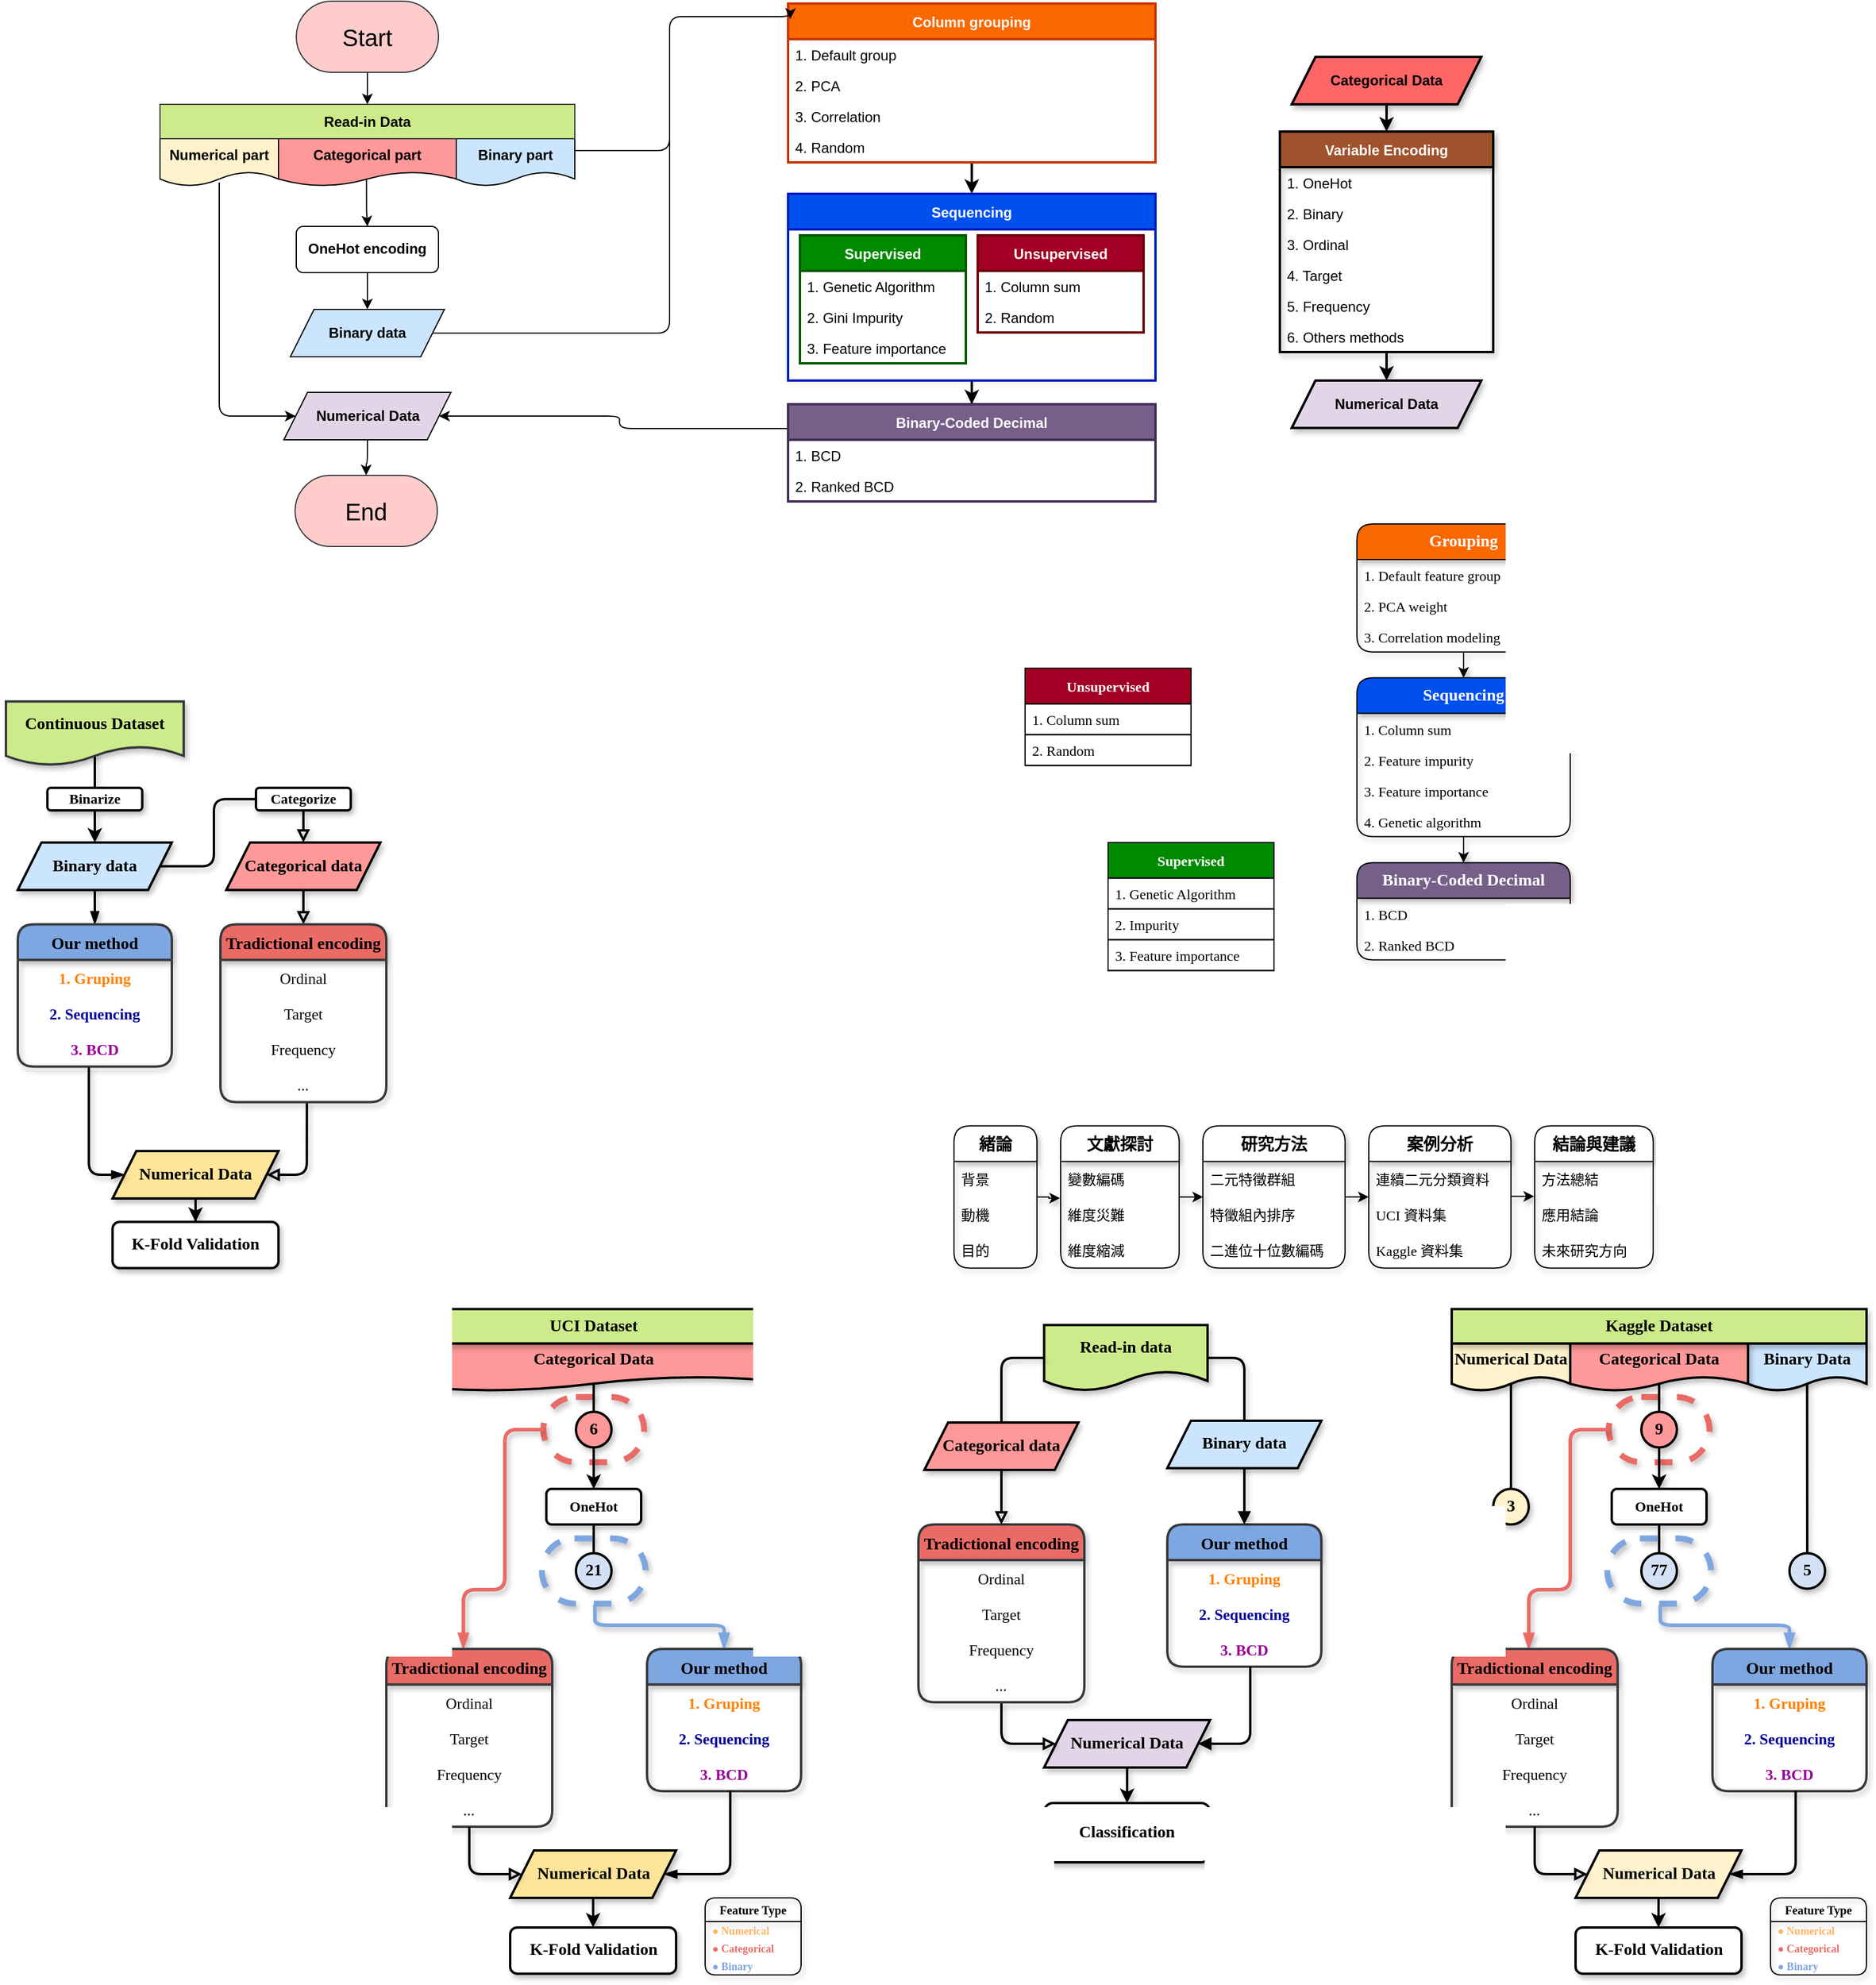 <mxfile version="20.6.2" type="device"><diagram id="C5RBs43oDa-KdzZeNtuy" name="Page-1"><mxGraphModel dx="2556" dy="1487" grid="1" gridSize="10" guides="1" tooltips="1" connect="1" arrows="1" fold="1" page="1" pageScale="1" pageWidth="827" pageHeight="1169" math="0" shadow="0"><root><mxCell id="WIyWlLk6GJQsqaUBKTNV-0"/><mxCell id="WIyWlLk6GJQsqaUBKTNV-1" parent="WIyWlLk6GJQsqaUBKTNV-0"/><mxCell id="HakSazTf6Xmi4sYgS8PX-41" value="" style="rounded=1;whiteSpace=wrap;html=1;shadow=1;labelBackgroundColor=none;labelBorderColor=none;strokeColor=#EA6B66;strokeWidth=5;fontFamily=Times New Roman;fontSize=14;fillColor=none;dashed=1;arcSize=50;" parent="WIyWlLk6GJQsqaUBKTNV-1" vertex="1"><mxGeometry x="1392.5" y="1267.5" width="85" height="55" as="geometry"/></mxCell><mxCell id="HakSazTf6Xmi4sYgS8PX-42" value="" style="rounded=1;whiteSpace=wrap;html=1;shadow=1;labelBackgroundColor=none;labelBorderColor=none;strokeColor=#7EA6E0;strokeWidth=5;fontFamily=Times New Roman;fontSize=14;fillColor=none;dashed=1;arcSize=50;" parent="WIyWlLk6GJQsqaUBKTNV-1" vertex="1"><mxGeometry x="1391.25" y="1386.71" width="87.5" height="55" as="geometry"/></mxCell><mxCell id="HakSazTf6Xmi4sYgS8PX-55" style="edgeStyle=orthogonalEdgeStyle;orthogonalLoop=1;jettySize=auto;html=1;entryX=0.5;entryY=0;entryDx=0;entryDy=0;fontColor=#000000;strokeColor=#7EA6E0;strokeWidth=3;sketch=0;shadow=1;rounded=1;endArrow=blockThin;endFill=1;fontSize=13;fontFamily=Times New Roman;exitX=0.5;exitY=1;exitDx=0;exitDy=0;fillColor=#fad9d5;startArrow=none;startFill=0;" parent="WIyWlLk6GJQsqaUBKTNV-1" source="HakSazTf6Xmi4sYgS8PX-42" target="HakSazTf6Xmi4sYgS8PX-43" edge="1"><mxGeometry relative="1" as="geometry"><mxPoint x="1440" y="1451" as="sourcePoint"/><mxPoint x="1454.9" y="1559.55" as="targetPoint"/><Array as="points"><mxPoint x="1436" y="1460"/><mxPoint x="1545" y="1460"/></Array></mxGeometry></mxCell><mxCell id="HakSazTf6Xmi4sYgS8PX-56" style="edgeStyle=orthogonalEdgeStyle;orthogonalLoop=1;jettySize=auto;html=1;fontColor=#000000;strokeColor=#EA6B66;strokeWidth=3;sketch=0;shadow=1;rounded=1;endArrow=blockThin;endFill=1;fontSize=13;fontFamily=Times New Roman;exitX=0;exitY=0.5;exitDx=0;exitDy=0;fillColor=#fad9d5;startArrow=none;startFill=0;" parent="WIyWlLk6GJQsqaUBKTNV-1" source="HakSazTf6Xmi4sYgS8PX-41" target="HakSazTf6Xmi4sYgS8PX-47" edge="1"><mxGeometry relative="1" as="geometry"><mxPoint x="1277.48" y="1410" as="sourcePoint"/><mxPoint x="1324.98" y="1460" as="targetPoint"/><Array as="points"><mxPoint x="1360" y="1295"/><mxPoint x="1360" y="1430"/><mxPoint x="1325" y="1430"/></Array></mxGeometry></mxCell><mxCell id="HakSazTf6Xmi4sYgS8PX-38" value="" style="edgeStyle=orthogonalEdgeStyle;orthogonalLoop=1;jettySize=auto;html=1;fontColor=#000000;strokeColor=#000000;strokeWidth=2;sketch=0;shadow=1;rounded=1;startArrow=none;startFill=0;endArrow=none;endFill=1;fontSize=13;fontFamily=Times New Roman;exitX=0.5;exitY=1;exitDx=0;exitDy=0;entryX=0;entryY=0.5;entryDx=0;entryDy=0;labelBorderColor=none;" parent="WIyWlLk6GJQsqaUBKTNV-1" source="HakSazTf6Xmi4sYgS8PX-23" target="HakSazTf6Xmi4sYgS8PX-39" edge="1"><mxGeometry relative="1" as="geometry"><Array as="points"/><mxPoint x="1395" y="1240" as="sourcePoint"/><mxPoint x="1394.999" y="1347.99" as="targetPoint"/></mxGeometry></mxCell><mxCell id="HakSazTf6Xmi4sYgS8PX-35" value="" style="edgeStyle=orthogonalEdgeStyle;orthogonalLoop=1;jettySize=auto;html=1;fontColor=#000000;strokeColor=#000000;strokeWidth=2;sketch=0;shadow=1;rounded=1;startArrow=none;startFill=0;endArrow=none;endFill=1;fontSize=13;fontFamily=Times New Roman;exitX=0.5;exitY=1;exitDx=0;exitDy=0;entryX=0;entryY=0.5;entryDx=0;entryDy=0;labelBorderColor=none;" parent="WIyWlLk6GJQsqaUBKTNV-1" source="HakSazTf6Xmi4sYgS8PX-27" target="HakSazTf6Xmi4sYgS8PX-34" edge="1"><mxGeometry relative="1" as="geometry"><Array as="points"><mxPoint x="1435" y="1409"/><mxPoint x="1435" y="1409"/></Array><mxPoint x="1414.95" y="1353.52" as="sourcePoint"/><mxPoint x="1414.2" y="1427.91" as="targetPoint"/></mxGeometry></mxCell><mxCell id="HakSazTf6Xmi4sYgS8PX-31" value="" style="edgeStyle=orthogonalEdgeStyle;orthogonalLoop=1;jettySize=auto;html=1;fontColor=#000000;strokeColor=#000000;strokeWidth=2;sketch=0;shadow=1;rounded=1;startArrow=none;startFill=0;endArrow=none;endFill=1;fontSize=13;fontFamily=Times New Roman;exitX=0.499;exitY=0.844;exitDx=0;exitDy=0;exitPerimeter=0;labelBorderColor=none;" parent="WIyWlLk6GJQsqaUBKTNV-1" source="HakSazTf6Xmi4sYgS8PX-21" target="HakSazTf6Xmi4sYgS8PX-32" edge="1"><mxGeometry relative="1" as="geometry"><Array as="points"><mxPoint x="1560" y="1268"/></Array><mxPoint x="1560.75" y="1224.61" as="sourcePoint"/><mxPoint x="1559.999" y="1358" as="targetPoint"/></mxGeometry></mxCell><mxCell id="HakSazTf6Xmi4sYgS8PX-32" value="5" style="ellipse;whiteSpace=wrap;html=1;aspect=fixed;shadow=1;labelBackgroundColor=none;fontFamily=Times New Roman;fontSize=14;direction=south;strokeWidth=2;fillColor=#D4E1F5;fontStyle=1;labelBorderColor=none;" parent="WIyWlLk6GJQsqaUBKTNV-1" vertex="1"><mxGeometry x="1545" y="1399.21" width="30" height="30" as="geometry"/></mxCell><mxCell id="HakSazTf6Xmi4sYgS8PX-30" value="" style="edgeStyle=orthogonalEdgeStyle;orthogonalLoop=1;jettySize=auto;html=1;fontColor=#000000;strokeColor=#000000;strokeWidth=2;sketch=0;shadow=1;rounded=1;startArrow=none;startFill=0;endArrow=classic;endFill=1;fontSize=13;fontFamily=Times New Roman;exitX=1;exitY=0.5;exitDx=0;exitDy=0;entryX=0.5;entryY=0;entryDx=0;entryDy=0;labelBorderColor=none;" parent="WIyWlLk6GJQsqaUBKTNV-1" source="HakSazTf6Xmi4sYgS8PX-39" target="HakSazTf6Xmi4sYgS8PX-27" edge="1"><mxGeometry relative="1" as="geometry"><Array as="points"/><mxPoint x="1435.35" y="1235.67" as="sourcePoint"/><mxPoint x="1440" y="1310" as="targetPoint"/></mxGeometry></mxCell><mxCell id="HakSazTf6Xmi4sYgS8PX-29" value="" style="edgeStyle=orthogonalEdgeStyle;orthogonalLoop=1;jettySize=auto;html=1;fontColor=#000000;strokeColor=#000000;strokeWidth=2;sketch=0;shadow=1;rounded=1;startArrow=none;startFill=0;endArrow=none;endFill=1;fontSize=13;fontFamily=Times New Roman;exitX=0.5;exitY=0.693;exitDx=0;exitDy=0;exitPerimeter=0;entryX=0;entryY=0.5;entryDx=0;entryDy=0;labelBorderColor=none;" parent="WIyWlLk6GJQsqaUBKTNV-1" source="HakSazTf6Xmi4sYgS8PX-20" target="HakSazTf6Xmi4sYgS8PX-28" edge="1"><mxGeometry relative="1" as="geometry"><Array as="points"/><mxPoint x="1310.75" y="1224.61" as="sourcePoint"/><mxPoint x="1309.999" y="1358" as="targetPoint"/></mxGeometry></mxCell><mxCell id="LXW2Xorpcq6iWWIyBUDd-0" value="End" style="rounded=1;whiteSpace=wrap;html=1;arcSize=50;fontSize=20;fillColor=#ffcccc;strokeColor=#36393d;fontStyle=0" parent="WIyWlLk6GJQsqaUBKTNV-1" vertex="1"><mxGeometry x="284" y="490.0" width="120" height="60" as="geometry"/></mxCell><mxCell id="jtyRlh11ROB8_dPjuYXp-7" style="edgeStyle=orthogonalEdgeStyle;rounded=0;orthogonalLoop=1;jettySize=auto;html=1;entryX=0.5;entryY=0;entryDx=0;entryDy=0;" parent="WIyWlLk6GJQsqaUBKTNV-1" source="LXW2Xorpcq6iWWIyBUDd-7" target="jtyRlh11ROB8_dPjuYXp-34" edge="1"><mxGeometry relative="1" as="geometry"><mxPoint x="345" y="189" as="targetPoint"/></mxGeometry></mxCell><mxCell id="LXW2Xorpcq6iWWIyBUDd-7" value="Start" style="rounded=1;whiteSpace=wrap;html=1;arcSize=50;fontSize=20;fillColor=#ffcccc;strokeColor=#36393d;fontStyle=0" parent="WIyWlLk6GJQsqaUBKTNV-1" vertex="1"><mxGeometry x="285" y="90" width="120" height="60" as="geometry"/></mxCell><mxCell id="jtyRlh11ROB8_dPjuYXp-10" style="edgeStyle=orthogonalEdgeStyle;rounded=1;orthogonalLoop=1;jettySize=auto;html=1;exitX=1;exitY=0.5;exitDx=0;exitDy=0;strokeColor=default;endFill=0;anchorPointDirection=1;endArrow=none;" parent="WIyWlLk6GJQsqaUBKTNV-1" source="LXW2Xorpcq6iWWIyBUDd-11" edge="1"><mxGeometry relative="1" as="geometry"><mxPoint x="600" y="190" as="targetPoint"/><Array as="points"><mxPoint x="600" y="370"/></Array></mxGeometry></mxCell><mxCell id="LXW2Xorpcq6iWWIyBUDd-11" value="Binary data" style="shape=parallelogram;perimeter=parallelogramPerimeter;whiteSpace=wrap;html=1;fixedSize=1;fillColor=#cce5ff;fontStyle=1" parent="WIyWlLk6GJQsqaUBKTNV-1" vertex="1"><mxGeometry x="280" y="350" width="130" height="40" as="geometry"/></mxCell><mxCell id="pE0J2Xnm-SNDA-2AuHpZ-0" style="edgeStyle=orthogonalEdgeStyle;rounded=0;orthogonalLoop=1;jettySize=auto;html=1;entryX=0.5;entryY=0;entryDx=0;entryDy=0;strokeWidth=2;" parent="WIyWlLk6GJQsqaUBKTNV-1" source="LXW2Xorpcq6iWWIyBUDd-28" target="Igf9s9R7HYdhKMi6ysMm-11" edge="1"><mxGeometry relative="1" as="geometry"/></mxCell><mxCell id="LXW2Xorpcq6iWWIyBUDd-28" value="Column grouping" style="swimlane;fontStyle=1;childLayout=stackLayout;horizontal=1;startSize=30;horizontalStack=0;resizeParent=1;resizeParentMax=0;resizeLast=0;collapsible=1;marginBottom=0;fillColor=#fa6800;strokeColor=#C73500;fontColor=#FFFFFF;strokeWidth=2;" parent="WIyWlLk6GJQsqaUBKTNV-1" vertex="1"><mxGeometry x="700" y="92" width="310" height="134" as="geometry"><mxRectangle x="384" y="20" width="120" height="26" as="alternateBounds"/></mxGeometry></mxCell><mxCell id="LXW2Xorpcq6iWWIyBUDd-29" value="1. Default group" style="text;strokeColor=none;fillColor=none;align=left;verticalAlign=top;spacingLeft=4;spacingRight=4;overflow=hidden;rotatable=0;points=[[0,0.5],[1,0.5]];portConstraint=eastwest;strokeWidth=2;" parent="LXW2Xorpcq6iWWIyBUDd-28" vertex="1"><mxGeometry y="30" width="310" height="26" as="geometry"/></mxCell><mxCell id="LXW2Xorpcq6iWWIyBUDd-40" value="2. PCA" style="text;strokeColor=none;fillColor=none;align=left;verticalAlign=top;spacingLeft=4;spacingRight=4;overflow=hidden;rotatable=0;points=[[0,0.5],[1,0.5]];portConstraint=eastwest;strokeWidth=2;" parent="LXW2Xorpcq6iWWIyBUDd-28" vertex="1"><mxGeometry y="56" width="310" height="26" as="geometry"/></mxCell><mxCell id="vCXoWLfJSO1_o9SCKneT-0" value="3. Correlation" style="text;strokeColor=none;fillColor=none;align=left;verticalAlign=top;spacingLeft=4;spacingRight=4;overflow=hidden;rotatable=0;points=[[0,0.5],[1,0.5]];portConstraint=eastwest;strokeWidth=2;" parent="LXW2Xorpcq6iWWIyBUDd-28" vertex="1"><mxGeometry y="82" width="310" height="26" as="geometry"/></mxCell><mxCell id="Igf9s9R7HYdhKMi6ysMm-5" value="4. Random" style="text;strokeColor=none;fillColor=none;align=left;verticalAlign=top;spacingLeft=4;spacingRight=4;overflow=hidden;rotatable=0;points=[[0,0.5],[1,0.5]];portConstraint=eastwest;strokeWidth=2;" parent="LXW2Xorpcq6iWWIyBUDd-28" vertex="1"><mxGeometry y="108" width="310" height="26" as="geometry"/></mxCell><mxCell id="jtyRlh11ROB8_dPjuYXp-22" value="" style="edgeStyle=orthogonalEdgeStyle;rounded=1;orthogonalLoop=1;jettySize=auto;html=1;" parent="WIyWlLk6GJQsqaUBKTNV-1" source="LXW2Xorpcq6iWWIyBUDd-67" target="LXW2Xorpcq6iWWIyBUDd-0" edge="1"><mxGeometry relative="1" as="geometry"><mxPoint x="345" y="491.59" as="targetPoint"/></mxGeometry></mxCell><mxCell id="LXW2Xorpcq6iWWIyBUDd-67" value="&lt;span style=&quot;text-align: left;&quot;&gt;&lt;span style=&quot;font-style: normal;&quot;&gt;Numerical Data&lt;/span&gt;&lt;/span&gt;" style="shape=parallelogram;perimeter=parallelogramPerimeter;whiteSpace=wrap;html=1;fixedSize=1;fillColor=#e1d5e7;fontStyle=3;strokeColor=#000000;" parent="WIyWlLk6GJQsqaUBKTNV-1" vertex="1"><mxGeometry x="274.5" y="420" width="141" height="40" as="geometry"/></mxCell><mxCell id="Igf9s9R7HYdhKMi6ysMm-43" style="edgeStyle=orthogonalEdgeStyle;rounded=0;orthogonalLoop=1;jettySize=auto;html=1;strokeWidth=2;" parent="WIyWlLk6GJQsqaUBKTNV-1" source="Igf9s9R7HYdhKMi6ysMm-11" target="Igf9s9R7HYdhKMi6ysMm-39" edge="1"><mxGeometry relative="1" as="geometry"/></mxCell><mxCell id="Igf9s9R7HYdhKMi6ysMm-11" value="Sequencing" style="swimlane;startSize=30;fontStyle=1;fillColor=#0050ef;strokeColor=#001DBC;fontColor=#ffffff;strokeWidth=2;" parent="WIyWlLk6GJQsqaUBKTNV-1" vertex="1"><mxGeometry x="700" y="252.5" width="310" height="157.5" as="geometry"/></mxCell><mxCell id="Igf9s9R7HYdhKMi6ysMm-21" value="Supervised" style="swimlane;fontStyle=1;childLayout=stackLayout;horizontal=1;startSize=30;horizontalStack=0;resizeParent=1;resizeParentMax=0;resizeLast=0;collapsible=1;marginBottom=0;fillColor=#008a00;strokeColor=#005700;fontColor=#ffffff;strokeWidth=2;" parent="Igf9s9R7HYdhKMi6ysMm-11" vertex="1"><mxGeometry x="10" y="35" width="140" height="108" as="geometry"><mxRectangle x="610" y="225" width="120" height="26" as="alternateBounds"/></mxGeometry></mxCell><mxCell id="Igf9s9R7HYdhKMi6ysMm-22" value="1. Genetic Algorithm" style="text;strokeColor=none;fillColor=none;align=left;verticalAlign=top;spacingLeft=4;spacingRight=4;overflow=hidden;rotatable=0;points=[[0,0.5],[1,0.5]];portConstraint=eastwest;strokeWidth=2;" parent="Igf9s9R7HYdhKMi6ysMm-21" vertex="1"><mxGeometry y="30" width="140" height="26" as="geometry"/></mxCell><mxCell id="Igf9s9R7HYdhKMi6ysMm-23" value="2. Gini Impurity" style="text;strokeColor=none;fillColor=none;align=left;verticalAlign=top;spacingLeft=4;spacingRight=4;overflow=hidden;rotatable=0;points=[[0,0.5],[1,0.5]];portConstraint=eastwest;strokeWidth=2;" parent="Igf9s9R7HYdhKMi6ysMm-21" vertex="1"><mxGeometry y="56" width="140" height="26" as="geometry"/></mxCell><mxCell id="ZHnuX_E7N0LM38JET7Q7-0" value="3. Feature importance" style="text;strokeColor=none;fillColor=none;align=left;verticalAlign=top;spacingLeft=4;spacingRight=4;overflow=hidden;rotatable=0;points=[[0,0.5],[1,0.5]];portConstraint=eastwest;strokeWidth=2;" parent="Igf9s9R7HYdhKMi6ysMm-21" vertex="1"><mxGeometry y="82" width="140" height="26" as="geometry"/></mxCell><mxCell id="Igf9s9R7HYdhKMi6ysMm-25" value="Unsupervised" style="swimlane;fontStyle=1;childLayout=stackLayout;horizontal=1;startSize=30;horizontalStack=0;resizeParent=1;resizeParentMax=0;resizeLast=0;collapsible=1;marginBottom=0;fillColor=#a20025;strokeColor=#6F0000;fontColor=#ffffff;strokeWidth=2;" parent="Igf9s9R7HYdhKMi6ysMm-11" vertex="1"><mxGeometry x="160" y="35" width="140" height="82" as="geometry"><mxRectangle x="610" y="225" width="120" height="26" as="alternateBounds"/></mxGeometry></mxCell><mxCell id="Igf9s9R7HYdhKMi6ysMm-26" value="1. Column sum" style="text;strokeColor=none;fillColor=none;align=left;verticalAlign=top;spacingLeft=4;spacingRight=4;overflow=hidden;rotatable=0;points=[[0,0.5],[1,0.5]];portConstraint=eastwest;strokeWidth=2;" parent="Igf9s9R7HYdhKMi6ysMm-25" vertex="1"><mxGeometry y="30" width="140" height="26" as="geometry"/></mxCell><mxCell id="Igf9s9R7HYdhKMi6ysMm-28" value="2. Random" style="text;strokeColor=none;fillColor=none;align=left;verticalAlign=top;spacingLeft=4;spacingRight=4;overflow=hidden;rotatable=0;points=[[0,0.5],[1,0.5]];portConstraint=eastwest;strokeWidth=2;" parent="Igf9s9R7HYdhKMi6ysMm-25" vertex="1"><mxGeometry y="56" width="140" height="26" as="geometry"/></mxCell><mxCell id="jtyRlh11ROB8_dPjuYXp-35" style="edgeStyle=orthogonalEdgeStyle;rounded=1;orthogonalLoop=1;jettySize=auto;html=1;exitX=0;exitY=0.25;exitDx=0;exitDy=0;strokeColor=default;endArrow=classic;endFill=1;entryX=1;entryY=0.5;entryDx=0;entryDy=0;" parent="WIyWlLk6GJQsqaUBKTNV-1" source="Igf9s9R7HYdhKMi6ysMm-39" target="LXW2Xorpcq6iWWIyBUDd-67" edge="1"><mxGeometry relative="1" as="geometry"><mxPoint x="460" y="490" as="targetPoint"/><Array as="points"/></mxGeometry></mxCell><mxCell id="Igf9s9R7HYdhKMi6ysMm-39" value="Binary-Coded Decimal" style="swimlane;fontStyle=1;childLayout=stackLayout;horizontal=1;startSize=30;horizontalStack=0;resizeParent=1;resizeParentMax=0;resizeLast=0;collapsible=1;marginBottom=0;fillColor=#76608a;strokeColor=#432D57;fontColor=#ffffff;strokeWidth=2;" parent="WIyWlLk6GJQsqaUBKTNV-1" vertex="1"><mxGeometry x="700" y="430" width="310" height="82" as="geometry"><mxRectangle x="610" y="225" width="120" height="26" as="alternateBounds"/></mxGeometry></mxCell><mxCell id="Igf9s9R7HYdhKMi6ysMm-40" value="1. BCD " style="text;strokeColor=none;fillColor=none;align=left;verticalAlign=top;spacingLeft=4;spacingRight=4;overflow=hidden;rotatable=0;points=[[0,0.5],[1,0.5]];portConstraint=eastwest;strokeWidth=2;" parent="Igf9s9R7HYdhKMi6ysMm-39" vertex="1"><mxGeometry y="30" width="310" height="26" as="geometry"/></mxCell><mxCell id="Igf9s9R7HYdhKMi6ysMm-41" value="2. Ranked BCD" style="text;strokeColor=none;fillColor=none;align=left;verticalAlign=top;spacingLeft=4;spacingRight=4;overflow=hidden;rotatable=0;points=[[0,0.5],[1,0.5]];portConstraint=eastwest;strokeWidth=2;" parent="Igf9s9R7HYdhKMi6ysMm-39" vertex="1"><mxGeometry y="56" width="310" height="26" as="geometry"/></mxCell><mxCell id="ZHnuX_E7N0LM38JET7Q7-17" value="" style="edgeStyle=orthogonalEdgeStyle;rounded=0;orthogonalLoop=1;jettySize=auto;html=1;strokeWidth=2;shadow=1;fontFamily=Helvetica;" parent="WIyWlLk6GJQsqaUBKTNV-1" source="ZHnuX_E7N0LM38JET7Q7-2" target="ZHnuX_E7N0LM38JET7Q7-7" edge="1"><mxGeometry relative="1" as="geometry"/></mxCell><mxCell id="ZHnuX_E7N0LM38JET7Q7-2" value="Categorical Data" style="shape=parallelogram;perimeter=parallelogramPerimeter;whiteSpace=wrap;html=1;fixedSize=1;fillColor=#FF6666;fontStyle=1;strokeWidth=2;shadow=1;fontFamily=Helvetica;" parent="WIyWlLk6GJQsqaUBKTNV-1" vertex="1"><mxGeometry x="1125" y="137" width="160" height="40" as="geometry"/></mxCell><mxCell id="jtyRlh11ROB8_dPjuYXp-14" style="edgeStyle=orthogonalEdgeStyle;rounded=1;orthogonalLoop=1;jettySize=auto;html=1;entryX=0;entryY=0.5;entryDx=0;entryDy=0;exitX=0.5;exitY=0.925;exitDx=0;exitDy=0;exitPerimeter=0;endArrow=classic;endFill=1;" parent="WIyWlLk6GJQsqaUBKTNV-1" source="ZHnuX_E7N0LM38JET7Q7-3" target="LXW2Xorpcq6iWWIyBUDd-67" edge="1"><mxGeometry relative="1" as="geometry"><Array as="points"><mxPoint x="220" y="440"/></Array></mxGeometry></mxCell><mxCell id="ZHnuX_E7N0LM38JET7Q7-3" value="&lt;b&gt;Numerical part&lt;/b&gt;" style="shape=document;whiteSpace=wrap;html=1;boundedLbl=1;fontFamily=Helvetica;fontSize=12;fontColor=default;align=center;strokeColor=#000000;fillColor=#fff2cc;" parent="WIyWlLk6GJQsqaUBKTNV-1" vertex="1"><mxGeometry x="170" y="206" width="100" height="40" as="geometry"/></mxCell><mxCell id="yr26iW7ESLN6CjTI4wyb-2" style="edgeStyle=orthogonalEdgeStyle;rounded=1;orthogonalLoop=1;jettySize=auto;html=1;entryX=0.006;entryY=0.097;entryDx=0;entryDy=0;entryPerimeter=0;endArrow=classic;endFill=1;exitX=1;exitY=0.25;exitDx=0;exitDy=0;" parent="WIyWlLk6GJQsqaUBKTNV-1" source="ZHnuX_E7N0LM38JET7Q7-4" target="LXW2Xorpcq6iWWIyBUDd-28" edge="1"><mxGeometry relative="1" as="geometry"><Array as="points"><mxPoint x="600" y="216"/><mxPoint x="600" y="103"/></Array></mxGeometry></mxCell><mxCell id="ZHnuX_E7N0LM38JET7Q7-4" value="&lt;b&gt;Binary part&lt;/b&gt;" style="shape=document;whiteSpace=wrap;html=1;boundedLbl=1;fontFamily=Helvetica;fontSize=12;fontColor=default;align=center;strokeColor=default;fillColor=#cce5ff;" parent="WIyWlLk6GJQsqaUBKTNV-1" vertex="1"><mxGeometry x="420" y="206" width="100" height="40" as="geometry"/></mxCell><mxCell id="jtyRlh11ROB8_dPjuYXp-1" value="" style="edgeStyle=orthogonalEdgeStyle;rounded=0;orthogonalLoop=1;jettySize=auto;html=1;" parent="WIyWlLk6GJQsqaUBKTNV-1" source="ZHnuX_E7N0LM38JET7Q7-6" target="LXW2Xorpcq6iWWIyBUDd-11" edge="1"><mxGeometry relative="1" as="geometry"/></mxCell><mxCell id="ZHnuX_E7N0LM38JET7Q7-6" value="OneHot encoding" style="rounded=1;whiteSpace=wrap;html=1;fontSize=12;glass=0;strokeWidth=1;shadow=0;fontStyle=1" parent="WIyWlLk6GJQsqaUBKTNV-1" vertex="1"><mxGeometry x="285" y="280" width="120" height="38.94" as="geometry"/></mxCell><mxCell id="ZHnuX_E7N0LM38JET7Q7-18" value="" style="edgeStyle=orthogonalEdgeStyle;rounded=0;orthogonalLoop=1;jettySize=auto;html=1;strokeWidth=2;shadow=1;fontFamily=Helvetica;" parent="WIyWlLk6GJQsqaUBKTNV-1" source="ZHnuX_E7N0LM38JET7Q7-7" target="ZHnuX_E7N0LM38JET7Q7-15" edge="1"><mxGeometry relative="1" as="geometry"/></mxCell><mxCell id="ZHnuX_E7N0LM38JET7Q7-7" value="Variable Encoding" style="swimlane;fontStyle=1;childLayout=stackLayout;horizontal=1;startSize=30;horizontalStack=0;resizeParent=1;resizeParentMax=0;resizeLast=0;collapsible=1;marginBottom=0;fillColor=#a0522d;strokeColor=#000000;fontColor=#ffffff;strokeWidth=2;shadow=1;fontFamily=Helvetica;" parent="WIyWlLk6GJQsqaUBKTNV-1" vertex="1"><mxGeometry x="1115" y="200" width="180" height="186" as="geometry"><mxRectangle x="610" y="225" width="120" height="26" as="alternateBounds"/></mxGeometry></mxCell><mxCell id="ZHnuX_E7N0LM38JET7Q7-8" value="1. OneHot " style="text;strokeColor=none;fillColor=none;align=left;verticalAlign=top;spacingLeft=4;spacingRight=4;overflow=hidden;rotatable=0;points=[[0,0.5],[1,0.5]];portConstraint=eastwest;strokeWidth=2;shadow=1;fontFamily=Helvetica;" parent="ZHnuX_E7N0LM38JET7Q7-7" vertex="1"><mxGeometry y="30" width="180" height="26" as="geometry"/></mxCell><mxCell id="ZHnuX_E7N0LM38JET7Q7-9" value="2. Binary" style="text;strokeColor=none;fillColor=none;align=left;verticalAlign=top;spacingLeft=4;spacingRight=4;overflow=hidden;rotatable=0;points=[[0,0.5],[1,0.5]];portConstraint=eastwest;strokeWidth=2;shadow=1;fontFamily=Helvetica;" parent="ZHnuX_E7N0LM38JET7Q7-7" vertex="1"><mxGeometry y="56" width="180" height="26" as="geometry"/></mxCell><mxCell id="ZHnuX_E7N0LM38JET7Q7-10" value="3. Ordinal" style="text;strokeColor=none;fillColor=none;align=left;verticalAlign=top;spacingLeft=4;spacingRight=4;overflow=hidden;rotatable=0;points=[[0,0.5],[1,0.5]];portConstraint=eastwest;strokeWidth=2;shadow=1;fontFamily=Helvetica;" parent="ZHnuX_E7N0LM38JET7Q7-7" vertex="1"><mxGeometry y="82" width="180" height="26" as="geometry"/></mxCell><mxCell id="ZHnuX_E7N0LM38JET7Q7-11" value="4. Target" style="text;strokeColor=none;fillColor=none;align=left;verticalAlign=top;spacingLeft=4;spacingRight=4;overflow=hidden;rotatable=0;points=[[0,0.5],[1,0.5]];portConstraint=eastwest;strokeWidth=2;shadow=1;fontFamily=Helvetica;" parent="ZHnuX_E7N0LM38JET7Q7-7" vertex="1"><mxGeometry y="108" width="180" height="26" as="geometry"/></mxCell><mxCell id="ZHnuX_E7N0LM38JET7Q7-14" value="5. Frequency" style="text;strokeColor=none;fillColor=none;align=left;verticalAlign=top;spacingLeft=4;spacingRight=4;overflow=hidden;rotatable=0;points=[[0,0.5],[1,0.5]];portConstraint=eastwest;strokeWidth=2;shadow=1;fontFamily=Helvetica;" parent="ZHnuX_E7N0LM38JET7Q7-7" vertex="1"><mxGeometry y="134" width="180" height="26" as="geometry"/></mxCell><mxCell id="ZHnuX_E7N0LM38JET7Q7-20" value="6. Others methods" style="text;strokeColor=none;fillColor=none;align=left;verticalAlign=top;spacingLeft=4;spacingRight=4;overflow=hidden;rotatable=0;points=[[0,0.5],[1,0.5]];portConstraint=eastwest;strokeWidth=2;shadow=1;fontFamily=Helvetica;" parent="ZHnuX_E7N0LM38JET7Q7-7" vertex="1"><mxGeometry y="160" width="180" height="26" as="geometry"/></mxCell><mxCell id="ZHnuX_E7N0LM38JET7Q7-15" value="&lt;span style=&quot;font-style: normal; text-align: left;&quot;&gt;Numerical Data&lt;/span&gt;" style="shape=parallelogram;perimeter=parallelogramPerimeter;whiteSpace=wrap;html=1;fixedSize=1;fillColor=#e1d5e7;fontStyle=3;strokeColor=#000000;strokeWidth=2;shadow=1;fontFamily=Helvetica;" parent="WIyWlLk6GJQsqaUBKTNV-1" vertex="1"><mxGeometry x="1125" y="410" width="160" height="40" as="geometry"/></mxCell><mxCell id="jtyRlh11ROB8_dPjuYXp-2" value="" style="edgeStyle=orthogonalEdgeStyle;rounded=0;orthogonalLoop=1;jettySize=auto;html=1;exitX=0.495;exitY=0.854;exitDx=0;exitDy=0;exitPerimeter=0;" parent="WIyWlLk6GJQsqaUBKTNV-1" source="jtyRlh11ROB8_dPjuYXp-0" target="ZHnuX_E7N0LM38JET7Q7-6" edge="1"><mxGeometry relative="1" as="geometry"/></mxCell><mxCell id="jtyRlh11ROB8_dPjuYXp-0" value="&lt;b&gt;Categorical part&lt;/b&gt;" style="shape=document;whiteSpace=wrap;html=1;boundedLbl=1;fontFamily=Helvetica;fontSize=12;align=center;strokeColor=#000000;fillColor=#FF9999;" parent="WIyWlLk6GJQsqaUBKTNV-1" vertex="1"><mxGeometry x="270" y="206" width="150" height="40" as="geometry"/></mxCell><mxCell id="jtyRlh11ROB8_dPjuYXp-34" value="Read-in Data" style="rounded=0;whiteSpace=wrap;html=1;strokeColor=#36393d;fillColor=#cdeb8b;fontStyle=1" parent="WIyWlLk6GJQsqaUBKTNV-1" vertex="1"><mxGeometry x="170" y="177" width="350" height="29" as="geometry"/></mxCell><mxCell id="tAk2v4RIAFTzkGkOyTKp-6" value="" style="edgeStyle=orthogonalEdgeStyle;orthogonalLoop=1;jettySize=auto;html=1;rounded=1;exitX=0.5;exitY=0;exitDx=0;exitDy=0;strokeWidth=2;endArrow=none;endFill=0;fontSize=12;fontFamily=Times New Roman;shadow=1;" parent="WIyWlLk6GJQsqaUBKTNV-1" source="tAk2v4RIAFTzkGkOyTKp-4" target="tAk2v4RIAFTzkGkOyTKp-5" edge="1"><mxGeometry relative="1" as="geometry"><Array as="points"><mxPoint x="115" y="684.72"/><mxPoint x="115" y="684.72"/></Array></mxGeometry></mxCell><mxCell id="tAk2v4RIAFTzkGkOyTKp-4" value="&lt;b style=&quot;font-size: 14px;&quot;&gt;Continuous Dataset&lt;/b&gt;" style="shape=document;whiteSpace=wrap;html=1;boundedLbl=1;fontFamily=Times New Roman;fontSize=14;align=center;strokeColor=#36393d;fillColor=#cdeb8b;strokeWidth=2;shadow=1;" parent="WIyWlLk6GJQsqaUBKTNV-1" vertex="1"><mxGeometry x="40" y="680.72" width="150" height="54" as="geometry"/></mxCell><mxCell id="tAk2v4RIAFTzkGkOyTKp-25" value="" style="edgeStyle=orthogonalEdgeStyle;rounded=1;orthogonalLoop=1;jettySize=auto;html=1;fontColor=#000000;strokeWidth=2;fontSize=12;fontFamily=Times New Roman;shadow=1;" parent="WIyWlLk6GJQsqaUBKTNV-1" source="tAk2v4RIAFTzkGkOyTKp-5" target="tAk2v4RIAFTzkGkOyTKp-15" edge="1"><mxGeometry relative="1" as="geometry"/></mxCell><mxCell id="tAk2v4RIAFTzkGkOyTKp-5" value="Binarize" style="rounded=1;whiteSpace=wrap;html=1;fontSize=12;glass=0;strokeWidth=2;shadow=1;fontStyle=1;fontFamily=Times New Roman;" parent="WIyWlLk6GJQsqaUBKTNV-1" vertex="1"><mxGeometry x="75" y="753.66" width="80" height="18.94" as="geometry"/></mxCell><mxCell id="tAk2v4RIAFTzkGkOyTKp-26" value="" style="edgeStyle=orthogonalEdgeStyle;rounded=1;orthogonalLoop=1;jettySize=auto;html=1;fontColor=#000000;entryX=0.5;entryY=0;entryDx=0;entryDy=0;strokeWidth=2;endArrow=block;endFill=0;fontSize=12;fontFamily=Times New Roman;shadow=1;" parent="WIyWlLk6GJQsqaUBKTNV-1" source="tAk2v4RIAFTzkGkOyTKp-7" target="tAk2v4RIAFTzkGkOyTKp-16" edge="1"><mxGeometry relative="1" as="geometry"/></mxCell><mxCell id="tAk2v4RIAFTzkGkOyTKp-7" value="Categorize" style="rounded=1;whiteSpace=wrap;html=1;fontSize=12;glass=0;strokeWidth=2;shadow=1;fontStyle=1;fontFamily=Times New Roman;" parent="WIyWlLk6GJQsqaUBKTNV-1" vertex="1"><mxGeometry x="251" y="753.66" width="80" height="18.94" as="geometry"/></mxCell><mxCell id="tAk2v4RIAFTzkGkOyTKp-27" value="" style="edgeStyle=orthogonalEdgeStyle;rounded=1;orthogonalLoop=1;jettySize=auto;html=1;fontColor=#000000;strokeWidth=2;fontSize=12;fontFamily=Times New Roman;entryX=0.5;entryY=0;entryDx=0;entryDy=0;shadow=1;endArrow=blockThin;endFill=1;" parent="WIyWlLk6GJQsqaUBKTNV-1" source="tAk2v4RIAFTzkGkOyTKp-15" target="HakSazTf6Xmi4sYgS8PX-0" edge="1"><mxGeometry relative="1" as="geometry"><mxPoint x="115" y="854.72" as="targetPoint"/></mxGeometry></mxCell><mxCell id="tAk2v4RIAFTzkGkOyTKp-31" style="edgeStyle=orthogonalEdgeStyle;rounded=1;orthogonalLoop=1;jettySize=auto;html=1;entryX=0;entryY=0.5;entryDx=0;entryDy=0;fontColor=#000000;strokeWidth=2;endArrow=none;endFill=0;fontSize=12;fontFamily=Times New Roman;shadow=1;" parent="WIyWlLk6GJQsqaUBKTNV-1" source="tAk2v4RIAFTzkGkOyTKp-15" target="tAk2v4RIAFTzkGkOyTKp-7" edge="1"><mxGeometry relative="1" as="geometry"/></mxCell><mxCell id="tAk2v4RIAFTzkGkOyTKp-15" value="Binary data" style="shape=parallelogram;perimeter=parallelogramPerimeter;whiteSpace=wrap;html=1;fixedSize=1;fillColor=#cce5ff;fontStyle=1;strokeWidth=2;fontSize=14;fontFamily=Times New Roman;shadow=1;" parent="WIyWlLk6GJQsqaUBKTNV-1" vertex="1"><mxGeometry x="50" y="799.72" width="130" height="40" as="geometry"/></mxCell><mxCell id="tAk2v4RIAFTzkGkOyTKp-28" value="" style="edgeStyle=orthogonalEdgeStyle;rounded=1;orthogonalLoop=1;jettySize=auto;html=1;fontColor=#000000;entryX=0.5;entryY=0;entryDx=0;entryDy=0;strokeWidth=2;endArrow=block;endFill=0;fontSize=12;fontFamily=Times New Roman;shadow=1;" parent="WIyWlLk6GJQsqaUBKTNV-1" source="tAk2v4RIAFTzkGkOyTKp-16" target="HakSazTf6Xmi4sYgS8PX-6" edge="1"><mxGeometry relative="1" as="geometry"><mxPoint x="291" y="854.72" as="targetPoint"/></mxGeometry></mxCell><mxCell id="tAk2v4RIAFTzkGkOyTKp-16" value="Categorical data" style="shape=parallelogram;perimeter=parallelogramPerimeter;whiteSpace=wrap;html=1;fixedSize=1;fillColor=#FF9999;fontStyle=1;strokeColor=#000000;strokeWidth=2;fontSize=14;fontFamily=Times New Roman;shadow=1;" parent="WIyWlLk6GJQsqaUBKTNV-1" vertex="1"><mxGeometry x="226" y="799.72" width="130" height="40" as="geometry"/></mxCell><mxCell id="tAk2v4RIAFTzkGkOyTKp-29" style="edgeStyle=orthogonalEdgeStyle;rounded=1;orthogonalLoop=1;jettySize=auto;html=1;fontColor=#000000;strokeWidth=2;entryX=1;entryY=0.5;entryDx=0;entryDy=0;endArrow=block;endFill=0;fontSize=12;fontFamily=Times New Roman;exitX=0.521;exitY=0.976;exitDx=0;exitDy=0;exitPerimeter=0;shadow=1;" parent="WIyWlLk6GJQsqaUBKTNV-1" source="HakSazTf6Xmi4sYgS8PX-10" target="tAk2v4RIAFTzkGkOyTKp-23" edge="1"><mxGeometry relative="1" as="geometry"><Array as="points"><mxPoint x="294" y="1080"/></Array><mxPoint x="291" y="1004.72" as="sourcePoint"/></mxGeometry></mxCell><mxCell id="XiGAZQVC3uV74ZFdJlPu-3" value="" style="edgeStyle=orthogonalEdgeStyle;rounded=0;orthogonalLoop=1;jettySize=auto;html=1;strokeWidth=2;fontFamily=Times New Roman;fontSize=14;shadow=1;" parent="WIyWlLk6GJQsqaUBKTNV-1" source="tAk2v4RIAFTzkGkOyTKp-23" target="XiGAZQVC3uV74ZFdJlPu-2" edge="1"><mxGeometry relative="1" as="geometry"/></mxCell><mxCell id="tAk2v4RIAFTzkGkOyTKp-23" value="&lt;span style=&quot;text-align: left; font-size: 14px;&quot;&gt;&lt;span style=&quot;font-style: normal; font-size: 14px;&quot;&gt;Numerical Data&lt;/span&gt;&lt;/span&gt;" style="shape=parallelogram;perimeter=parallelogramPerimeter;whiteSpace=wrap;html=1;fixedSize=1;fillColor=#FFE599;fontStyle=3;strokeColor=#000000;strokeWidth=2;fontSize=14;fontFamily=Times New Roman;shadow=1;" parent="WIyWlLk6GJQsqaUBKTNV-1" vertex="1"><mxGeometry x="130" y="1060" width="140" height="40" as="geometry"/></mxCell><mxCell id="tAk2v4RIAFTzkGkOyTKp-30" style="edgeStyle=orthogonalEdgeStyle;rounded=1;orthogonalLoop=1;jettySize=auto;html=1;fontColor=#000000;entryX=0;entryY=0.5;entryDx=0;entryDy=0;strokeWidth=2;fontSize=12;fontFamily=Times New Roman;shadow=1;endArrow=blockThin;endFill=1;" parent="WIyWlLk6GJQsqaUBKTNV-1" source="HakSazTf6Xmi4sYgS8PX-3" target="tAk2v4RIAFTzkGkOyTKp-23" edge="1"><mxGeometry relative="1" as="geometry"><mxPoint x="113.04" y="945.44" as="sourcePoint"/><mxPoint x="216" y="1034.72" as="targetPoint"/><Array as="points"><mxPoint x="110" y="1080"/></Array></mxGeometry></mxCell><mxCell id="Qxly-AlfaXoe-_qH3oQf-0" style="edgeStyle=orthogonalEdgeStyle;rounded=0;orthogonalLoop=1;jettySize=auto;html=1;entryX=0.5;entryY=0;entryDx=0;entryDy=0;strokeWidth=1;strokeColor=#000000;fontFamily=Times New Roman;shadow=1;fontSize=12;labelBorderColor=none;" parent="WIyWlLk6GJQsqaUBKTNV-1" source="Qxly-AlfaXoe-_qH3oQf-1" target="mfrMzi_DSftzsSrGrJcw-35" edge="1"><mxGeometry relative="1" as="geometry"><mxPoint x="1335" y="680.72" as="targetPoint"/></mxGeometry></mxCell><mxCell id="Qxly-AlfaXoe-_qH3oQf-1" value="Grouping" style="swimlane;fontStyle=1;childLayout=stackLayout;horizontal=1;startSize=30;horizontalStack=0;resizeParent=1;resizeParentMax=0;resizeLast=0;collapsible=1;marginBottom=0;fillColor=#fa6800;strokeColor=#000000;fontColor=#FFFFFF;strokeWidth=1;fontFamily=Times New Roman;shadow=1;fontSize=14;labelBorderColor=none;rounded=1;whiteSpace=wrap;html=1;" parent="WIyWlLk6GJQsqaUBKTNV-1" vertex="1"><mxGeometry x="1180" y="531" width="180" height="108" as="geometry"><mxRectangle x="384" y="20" width="120" height="26" as="alternateBounds"/></mxGeometry></mxCell><mxCell id="Qxly-AlfaXoe-_qH3oQf-2" value="1. Default feature group" style="text;strokeColor=none;fillColor=none;align=left;verticalAlign=top;spacingLeft=4;spacingRight=4;overflow=hidden;rotatable=0;points=[[0,0.5],[1,0.5]];portConstraint=eastwest;strokeWidth=1;fontFamily=Times New Roman;shadow=1;fontSize=12;labelBorderColor=none;rounded=1;whiteSpace=wrap;html=1;" parent="Qxly-AlfaXoe-_qH3oQf-1" vertex="1"><mxGeometry y="30" width="180" height="26" as="geometry"/></mxCell><mxCell id="Qxly-AlfaXoe-_qH3oQf-3" value="2. PCA weight" style="text;strokeColor=none;fillColor=none;align=left;verticalAlign=top;spacingLeft=4;spacingRight=4;overflow=hidden;rotatable=0;points=[[0,0.5],[1,0.5]];portConstraint=eastwest;strokeWidth=1;fontFamily=Times New Roman;shadow=1;fontSize=12;labelBorderColor=none;rounded=1;whiteSpace=wrap;html=1;" parent="Qxly-AlfaXoe-_qH3oQf-1" vertex="1"><mxGeometry y="56" width="180" height="26" as="geometry"/></mxCell><mxCell id="Qxly-AlfaXoe-_qH3oQf-4" value="3. Correlation modeling" style="text;strokeColor=none;fillColor=none;align=left;verticalAlign=top;spacingLeft=4;spacingRight=4;overflow=hidden;rotatable=0;points=[[0,0.5],[1,0.5]];portConstraint=eastwest;strokeWidth=1;fontFamily=Times New Roman;shadow=1;fontSize=12;labelBorderColor=none;rounded=1;whiteSpace=wrap;html=1;" parent="Qxly-AlfaXoe-_qH3oQf-1" vertex="1"><mxGeometry y="82" width="180" height="26" as="geometry"/></mxCell><mxCell id="Qxly-AlfaXoe-_qH3oQf-15" value="Binary-Coded Decimal" style="swimlane;fontStyle=1;childLayout=stackLayout;horizontal=1;startSize=30;horizontalStack=0;resizeParent=1;resizeParentMax=0;resizeLast=0;collapsible=1;marginBottom=0;fillColor=#76608a;strokeColor=#000000;fontColor=#ffffff;strokeWidth=1;fontFamily=Times New Roman;shadow=1;fontSize=14;labelBorderColor=none;rounded=1;whiteSpace=wrap;html=1;" parent="WIyWlLk6GJQsqaUBKTNV-1" vertex="1"><mxGeometry x="1180" y="816.72" width="180" height="82" as="geometry"><mxRectangle x="610" y="225" width="120" height="26" as="alternateBounds"/></mxGeometry></mxCell><mxCell id="Qxly-AlfaXoe-_qH3oQf-16" value="1. BCD " style="text;strokeColor=none;fillColor=none;align=left;verticalAlign=top;spacingLeft=4;spacingRight=4;overflow=hidden;rotatable=0;points=[[0,0.5],[1,0.5]];portConstraint=eastwest;strokeWidth=1;fontFamily=Times New Roman;shadow=1;fontSize=12;labelBorderColor=none;rounded=1;whiteSpace=wrap;html=1;" parent="Qxly-AlfaXoe-_qH3oQf-15" vertex="1"><mxGeometry y="30" width="180" height="26" as="geometry"/></mxCell><mxCell id="Qxly-AlfaXoe-_qH3oQf-17" value="2. Ranked BCD" style="text;strokeColor=none;fillColor=none;align=left;verticalAlign=top;spacingLeft=4;spacingRight=4;overflow=hidden;rotatable=0;points=[[0,0.5],[1,0.5]];portConstraint=eastwest;strokeWidth=1;fontFamily=Times New Roman;shadow=1;fontSize=12;labelBorderColor=none;rounded=1;whiteSpace=wrap;html=1;" parent="Qxly-AlfaXoe-_qH3oQf-15" vertex="1"><mxGeometry y="56" width="180" height="26" as="geometry"/></mxCell><mxCell id="mfrMzi_DSftzsSrGrJcw-26" style="edgeStyle=orthogonalEdgeStyle;rounded=0;orthogonalLoop=1;jettySize=auto;html=1;entryX=-0.005;entryY=0.033;entryDx=0;entryDy=0;entryPerimeter=0;fontFamily=標楷體;fontStyle=0;fontSize=12;swimlaneLine=1;shadow=1;sketch=0;" parent="WIyWlLk6GJQsqaUBKTNV-1" source="mfrMzi_DSftzsSrGrJcw-2" target="mfrMzi_DSftzsSrGrJcw-9" edge="1"><mxGeometry relative="1" as="geometry"><Array as="points"><mxPoint x="920" y="1098.72"/><mxPoint x="920" y="1098.72"/></Array></mxGeometry></mxCell><mxCell id="mfrMzi_DSftzsSrGrJcw-2" value="緒論" style="swimlane;fontStyle=1;childLayout=stackLayout;horizontal=1;startSize=30;horizontalStack=0;resizeParent=1;resizeParentMax=0;resizeLast=0;collapsible=1;marginBottom=0;verticalAlign=middle;flipH=0;flipV=0;direction=east;labelPosition=center;verticalLabelPosition=middle;align=center;textDirection=rtl;rounded=1;fontFamily=標楷體;fontSize=14;swimlaneLine=1;shadow=1;sketch=0;" parent="WIyWlLk6GJQsqaUBKTNV-1" vertex="1"><mxGeometry x="840" y="1038.72" width="70" height="120" as="geometry"><mxRectangle x="670" y="1180" width="40" height="50" as="alternateBounds"/></mxGeometry></mxCell><mxCell id="mfrMzi_DSftzsSrGrJcw-3" value="背景" style="text;strokeColor=none;fillColor=none;align=left;verticalAlign=middle;spacingLeft=4;spacingRight=4;overflow=hidden;points=[[0,0.5],[1,0.5]];portConstraint=eastwest;rotatable=0;fontFamily=標楷體;fontStyle=0;fontSize=12;swimlaneLine=1;shadow=1;sketch=0;" parent="mfrMzi_DSftzsSrGrJcw-2" vertex="1"><mxGeometry y="30" width="70" height="30" as="geometry"/></mxCell><mxCell id="mfrMzi_DSftzsSrGrJcw-6" value="動機" style="text;strokeColor=none;fillColor=none;align=left;verticalAlign=middle;spacingLeft=4;spacingRight=4;overflow=hidden;points=[[0,0.5],[1,0.5]];portConstraint=eastwest;rotatable=0;fontFamily=標楷體;fontStyle=0;fontSize=12;swimlaneLine=1;shadow=1;sketch=0;" parent="mfrMzi_DSftzsSrGrJcw-2" vertex="1"><mxGeometry y="60" width="70" height="30" as="geometry"/></mxCell><mxCell id="mfrMzi_DSftzsSrGrJcw-4" value="目的" style="text;strokeColor=none;fillColor=none;align=left;verticalAlign=middle;spacingLeft=4;spacingRight=4;overflow=hidden;points=[[0,0.5],[1,0.5]];portConstraint=eastwest;rotatable=0;fontFamily=標楷體;fontStyle=0;fontSize=12;swimlaneLine=1;shadow=1;sketch=0;" parent="mfrMzi_DSftzsSrGrJcw-2" vertex="1"><mxGeometry y="90" width="70" height="30" as="geometry"/></mxCell><mxCell id="mfrMzi_DSftzsSrGrJcw-28" style="edgeStyle=orthogonalEdgeStyle;rounded=0;orthogonalLoop=1;jettySize=auto;html=1;exitX=1;exitY=0.5;exitDx=0;exitDy=0;entryX=0.002;entryY=0.007;entryDx=0;entryDy=0;entryPerimeter=0;fontFamily=Times New Roman;fontSize=12;swimlaneLine=1;shadow=1;sketch=0;" parent="WIyWlLk6GJQsqaUBKTNV-1" source="mfrMzi_DSftzsSrGrJcw-7" target="mfrMzi_DSftzsSrGrJcw-13" edge="1"><mxGeometry relative="1" as="geometry"/></mxCell><mxCell id="mfrMzi_DSftzsSrGrJcw-7" value="文獻探討" style="swimlane;fontStyle=1;childLayout=stackLayout;horizontal=1;startSize=30;horizontalStack=0;resizeParent=1;resizeParentMax=0;resizeLast=0;collapsible=1;marginBottom=0;verticalAlign=middle;flipH=0;flipV=0;direction=east;labelPosition=center;verticalLabelPosition=middle;align=center;textDirection=rtl;rounded=1;fontFamily=標楷體;fontSize=14;swimlaneLine=1;shadow=1;sketch=0;" parent="WIyWlLk6GJQsqaUBKTNV-1" vertex="1"><mxGeometry x="930" y="1038.72" width="100" height="120" as="geometry"><mxRectangle x="670" y="1180" width="40" height="50" as="alternateBounds"/></mxGeometry></mxCell><mxCell id="mfrMzi_DSftzsSrGrJcw-8" value="變數編碼" style="text;strokeColor=none;fillColor=none;align=left;verticalAlign=middle;spacingLeft=4;spacingRight=4;overflow=hidden;points=[[0,0.5],[1,0.5]];portConstraint=eastwest;rotatable=0;fontFamily=標楷體;fontStyle=0;fontSize=12;swimlaneLine=1;shadow=1;sketch=0;" parent="mfrMzi_DSftzsSrGrJcw-7" vertex="1"><mxGeometry y="30" width="100" height="30" as="geometry"/></mxCell><mxCell id="mfrMzi_DSftzsSrGrJcw-9" value="維度災難" style="text;strokeColor=none;fillColor=none;align=left;verticalAlign=middle;spacingLeft=4;spacingRight=4;overflow=hidden;points=[[0,0.5],[1,0.5]];portConstraint=eastwest;rotatable=0;fontFamily=標楷體;fontStyle=0;fontSize=12;swimlaneLine=1;shadow=1;sketch=0;" parent="mfrMzi_DSftzsSrGrJcw-7" vertex="1"><mxGeometry y="60" width="100" height="30" as="geometry"/></mxCell><mxCell id="mfrMzi_DSftzsSrGrJcw-10" value="維度縮減" style="text;strokeColor=none;fillColor=none;align=left;verticalAlign=middle;spacingLeft=4;spacingRight=4;overflow=hidden;points=[[0,0.5],[1,0.5]];portConstraint=eastwest;rotatable=0;fontFamily=標楷體;fontStyle=0;fontSize=12;swimlaneLine=1;shadow=1;sketch=0;" parent="mfrMzi_DSftzsSrGrJcw-7" vertex="1"><mxGeometry y="90" width="100" height="30" as="geometry"/></mxCell><mxCell id="mfrMzi_DSftzsSrGrJcw-29" style="edgeStyle=orthogonalEdgeStyle;rounded=0;orthogonalLoop=1;jettySize=auto;html=1;entryX=-0.007;entryY=0.019;entryDx=0;entryDy=0;entryPerimeter=0;fontFamily=Times New Roman;fontSize=12;swimlaneLine=1;shadow=1;sketch=0;" parent="WIyWlLk6GJQsqaUBKTNV-1" source="mfrMzi_DSftzsSrGrJcw-11" target="mfrMzi_DSftzsSrGrJcw-17" edge="1"><mxGeometry relative="1" as="geometry"><Array as="points"><mxPoint x="1190" y="1098.72"/><mxPoint x="1189" y="1099.72"/></Array></mxGeometry></mxCell><mxCell id="mfrMzi_DSftzsSrGrJcw-11" value="研究方法" style="swimlane;fontStyle=1;childLayout=stackLayout;horizontal=1;startSize=30;horizontalStack=0;resizeParent=1;resizeParentMax=0;resizeLast=0;collapsible=1;marginBottom=0;verticalAlign=middle;flipH=0;flipV=0;direction=east;labelPosition=center;verticalLabelPosition=middle;align=center;textDirection=rtl;rounded=1;fontFamily=標楷體;fontSize=14;swimlaneLine=1;shadow=1;sketch=0;" parent="WIyWlLk6GJQsqaUBKTNV-1" vertex="1"><mxGeometry x="1050" y="1038.72" width="120" height="120" as="geometry"><mxRectangle x="670" y="1180" width="40" height="50" as="alternateBounds"/></mxGeometry></mxCell><mxCell id="mfrMzi_DSftzsSrGrJcw-12" value="二元特徵群組" style="text;strokeColor=none;fillColor=none;align=left;verticalAlign=middle;spacingLeft=4;spacingRight=4;overflow=hidden;points=[[0,0.5],[1,0.5]];portConstraint=eastwest;rotatable=0;fontFamily=標楷體;fontStyle=0;fontSize=12;swimlaneLine=1;shadow=1;sketch=0;" parent="mfrMzi_DSftzsSrGrJcw-11" vertex="1"><mxGeometry y="30" width="120" height="30" as="geometry"/></mxCell><mxCell id="mfrMzi_DSftzsSrGrJcw-13" value="特徵組內排序" style="text;strokeColor=none;fillColor=none;align=left;verticalAlign=middle;spacingLeft=4;spacingRight=4;overflow=hidden;points=[[0,0.5],[1,0.5]];portConstraint=eastwest;rotatable=0;fontFamily=標楷體;fontStyle=0;fontSize=12;swimlaneLine=1;shadow=1;sketch=0;" parent="mfrMzi_DSftzsSrGrJcw-11" vertex="1"><mxGeometry y="60" width="120" height="30" as="geometry"/></mxCell><mxCell id="mfrMzi_DSftzsSrGrJcw-14" value="二進位十位數編碼" style="text;strokeColor=none;fillColor=none;align=left;verticalAlign=middle;spacingLeft=4;spacingRight=4;overflow=hidden;points=[[0,0.5],[1,0.5]];portConstraint=eastwest;rotatable=0;fontFamily=標楷體;fontStyle=0;fontSize=12;swimlaneLine=1;shadow=1;sketch=0;" parent="mfrMzi_DSftzsSrGrJcw-11" vertex="1"><mxGeometry y="90" width="120" height="30" as="geometry"/></mxCell><mxCell id="mfrMzi_DSftzsSrGrJcw-31" style="edgeStyle=orthogonalEdgeStyle;rounded=0;orthogonalLoop=1;jettySize=auto;html=1;entryX=-0.004;entryY=-0.019;entryDx=0;entryDy=0;entryPerimeter=0;fontFamily=Times New Roman;fontSize=12;swimlaneLine=1;shadow=1;sketch=0;" parent="WIyWlLk6GJQsqaUBKTNV-1" source="mfrMzi_DSftzsSrGrJcw-15" target="mfrMzi_DSftzsSrGrJcw-30" edge="1"><mxGeometry relative="1" as="geometry"><Array as="points"><mxPoint x="1330" y="1098.72"/></Array></mxGeometry></mxCell><mxCell id="mfrMzi_DSftzsSrGrJcw-15" value="案例分析" style="swimlane;fontStyle=1;childLayout=stackLayout;horizontal=1;startSize=30;horizontalStack=0;resizeParent=1;resizeParentMax=0;resizeLast=0;collapsible=1;marginBottom=0;verticalAlign=middle;flipH=0;flipV=0;direction=east;labelPosition=center;verticalLabelPosition=middle;align=center;textDirection=rtl;rounded=1;fontFamily=標楷體;fontSize=14;swimlaneLine=1;shadow=1;sketch=0;" parent="WIyWlLk6GJQsqaUBKTNV-1" vertex="1"><mxGeometry x="1190" y="1038.72" width="120" height="120" as="geometry"><mxRectangle x="670" y="1180" width="40" height="50" as="alternateBounds"/></mxGeometry></mxCell><mxCell id="mfrMzi_DSftzsSrGrJcw-16" value="連續二元分類資料" style="text;strokeColor=none;fillColor=none;align=left;verticalAlign=middle;spacingLeft=4;spacingRight=4;overflow=hidden;points=[[0,0.5],[1,0.5]];portConstraint=eastwest;rotatable=0;fontFamily=標楷體;fontStyle=0;fontSize=12;swimlaneLine=1;shadow=1;sketch=0;" parent="mfrMzi_DSftzsSrGrJcw-15" vertex="1"><mxGeometry y="30" width="120" height="30" as="geometry"/></mxCell><mxCell id="mfrMzi_DSftzsSrGrJcw-17" value="UCI 資料集" style="text;strokeColor=none;fillColor=none;align=left;verticalAlign=middle;spacingLeft=4;spacingRight=4;overflow=hidden;points=[[0,0.5],[1,0.5]];portConstraint=eastwest;rotatable=0;fontFamily=標楷體;fontStyle=0;fontSize=12;swimlaneLine=1;shadow=1;sketch=0;" parent="mfrMzi_DSftzsSrGrJcw-15" vertex="1"><mxGeometry y="60" width="120" height="30" as="geometry"/></mxCell><mxCell id="mfrMzi_DSftzsSrGrJcw-18" value="Kaggle 資料集" style="text;strokeColor=none;fillColor=none;align=left;verticalAlign=middle;spacingLeft=4;spacingRight=4;overflow=hidden;points=[[0,0.5],[1,0.5]];portConstraint=eastwest;rotatable=0;fontFamily=標楷體;fontStyle=0;fontSize=12;swimlaneLine=1;shadow=1;sketch=0;" parent="mfrMzi_DSftzsSrGrJcw-15" vertex="1"><mxGeometry y="90" width="120" height="30" as="geometry"/></mxCell><mxCell id="mfrMzi_DSftzsSrGrJcw-19" value="結論與建議" style="swimlane;fontStyle=1;childLayout=stackLayout;horizontal=1;startSize=30;horizontalStack=0;resizeParent=1;resizeParentMax=0;resizeLast=0;collapsible=1;marginBottom=0;verticalAlign=middle;flipH=0;flipV=0;direction=east;labelPosition=center;verticalLabelPosition=middle;align=center;textDirection=rtl;rounded=1;fontFamily=標楷體;fontSize=14;swimlaneLine=1;shadow=1;sketch=0;" parent="WIyWlLk6GJQsqaUBKTNV-1" vertex="1"><mxGeometry x="1330" y="1038.72" width="100" height="120" as="geometry"><mxRectangle x="670" y="1180" width="40" height="50" as="alternateBounds"/></mxGeometry></mxCell><mxCell id="mfrMzi_DSftzsSrGrJcw-20" value="方法總結" style="text;strokeColor=none;fillColor=none;align=left;verticalAlign=middle;spacingLeft=4;spacingRight=4;overflow=hidden;points=[[0,0.5],[1,0.5]];portConstraint=eastwest;rotatable=0;fontFamily=標楷體;fontStyle=0;fontSize=12;swimlaneLine=1;shadow=1;sketch=0;" parent="mfrMzi_DSftzsSrGrJcw-19" vertex="1"><mxGeometry y="30" width="100" height="30" as="geometry"/></mxCell><mxCell id="mfrMzi_DSftzsSrGrJcw-30" value="應用結論" style="text;strokeColor=none;fillColor=none;align=left;verticalAlign=middle;spacingLeft=4;spacingRight=4;overflow=hidden;points=[[0,0.5],[1,0.5]];portConstraint=eastwest;rotatable=0;fontFamily=標楷體;fontStyle=0;fontSize=12;swimlaneLine=1;shadow=1;sketch=0;" parent="mfrMzi_DSftzsSrGrJcw-19" vertex="1"><mxGeometry y="60" width="100" height="30" as="geometry"/></mxCell><mxCell id="mfrMzi_DSftzsSrGrJcw-22" value="未來研究方向" style="text;strokeColor=none;fillColor=none;align=left;verticalAlign=middle;spacingLeft=4;spacingRight=4;overflow=hidden;points=[[0,0.5],[1,0.5]];portConstraint=eastwest;rotatable=0;fontFamily=標楷體;fontStyle=0;fontSize=12;swimlaneLine=1;shadow=1;sketch=0;" parent="mfrMzi_DSftzsSrGrJcw-19" vertex="1"><mxGeometry y="90" width="100" height="30" as="geometry"/></mxCell><mxCell id="Qxly-AlfaXoe-_qH3oQf-12" value="Unsupervised" style="swimlane;fontStyle=1;childLayout=stackLayout;horizontal=1;startSize=30;horizontalStack=0;resizeParent=1;resizeParentMax=0;resizeLast=0;collapsible=1;marginBottom=0;fillColor=#a20025;strokeColor=#000000;fontColor=#ffffff;strokeWidth=1;fontFamily=Times New Roman;" parent="WIyWlLk6GJQsqaUBKTNV-1" vertex="1"><mxGeometry x="900" y="652.72" width="140" height="82" as="geometry"><mxRectangle x="610" y="225" width="120" height="26" as="alternateBounds"/></mxGeometry></mxCell><mxCell id="Qxly-AlfaXoe-_qH3oQf-13" value="1. Column sum" style="text;strokeColor=#000000;fillColor=none;align=left;verticalAlign=top;spacingLeft=4;spacingRight=4;overflow=hidden;rotatable=0;points=[[0,0.5],[1,0.5]];portConstraint=eastwest;strokeWidth=1;fontFamily=Times New Roman;" parent="Qxly-AlfaXoe-_qH3oQf-12" vertex="1"><mxGeometry y="30" width="140" height="26" as="geometry"/></mxCell><mxCell id="Qxly-AlfaXoe-_qH3oQf-14" value="2. Random" style="text;strokeColor=#000000;fillColor=none;align=left;verticalAlign=top;spacingLeft=4;spacingRight=4;overflow=hidden;rotatable=0;points=[[0,0.5],[1,0.5]];portConstraint=eastwest;strokeWidth=1;fontFamily=Times New Roman;" parent="Qxly-AlfaXoe-_qH3oQf-12" vertex="1"><mxGeometry y="56" width="140" height="26" as="geometry"/></mxCell><mxCell id="Qxly-AlfaXoe-_qH3oQf-8" value="Supervised" style="swimlane;fontStyle=1;childLayout=stackLayout;horizontal=1;startSize=30;horizontalStack=0;resizeParent=1;resizeParentMax=0;resizeLast=0;collapsible=1;marginBottom=0;fillColor=#008a00;strokeColor=#000000;fontColor=#ffffff;strokeWidth=1;fontFamily=Times New Roman;" parent="WIyWlLk6GJQsqaUBKTNV-1" vertex="1"><mxGeometry x="970" y="799.72" width="140" height="108" as="geometry"><mxRectangle x="610" y="225" width="120" height="26" as="alternateBounds"/></mxGeometry></mxCell><mxCell id="Qxly-AlfaXoe-_qH3oQf-9" value="1. Genetic Algorithm" style="text;strokeColor=#000000;fillColor=none;align=left;verticalAlign=top;spacingLeft=4;spacingRight=4;overflow=hidden;rotatable=0;points=[[0,0.5],[1,0.5]];portConstraint=eastwest;strokeWidth=1;fontFamily=Times New Roman;" parent="Qxly-AlfaXoe-_qH3oQf-8" vertex="1"><mxGeometry y="30" width="140" height="26" as="geometry"/></mxCell><mxCell id="Qxly-AlfaXoe-_qH3oQf-10" value="2. Impurity" style="text;strokeColor=#000000;fillColor=none;align=left;verticalAlign=top;spacingLeft=4;spacingRight=4;overflow=hidden;rotatable=0;points=[[0,0.5],[1,0.5]];portConstraint=eastwest;strokeWidth=1;fontFamily=Times New Roman;" parent="Qxly-AlfaXoe-_qH3oQf-8" vertex="1"><mxGeometry y="56" width="140" height="26" as="geometry"/></mxCell><mxCell id="Qxly-AlfaXoe-_qH3oQf-11" value="3. Feature importance" style="text;strokeColor=#000000;fillColor=none;align=left;verticalAlign=top;spacingLeft=4;spacingRight=4;overflow=hidden;rotatable=0;points=[[0,0.5],[1,0.5]];portConstraint=eastwest;strokeWidth=1;fontFamily=Times New Roman;" parent="Qxly-AlfaXoe-_qH3oQf-8" vertex="1"><mxGeometry y="82" width="140" height="26" as="geometry"/></mxCell><mxCell id="mfrMzi_DSftzsSrGrJcw-41" style="edgeStyle=orthogonalEdgeStyle;rounded=0;sketch=0;orthogonalLoop=1;jettySize=auto;html=1;shadow=1;strokeWidth=1;fontFamily=Times New Roman;fontSize=14;labelBorderColor=none;strokeColor=#000000;" parent="WIyWlLk6GJQsqaUBKTNV-1" source="mfrMzi_DSftzsSrGrJcw-35" target="Qxly-AlfaXoe-_qH3oQf-15" edge="1"><mxGeometry relative="1" as="geometry"/></mxCell><mxCell id="mfrMzi_DSftzsSrGrJcw-35" value="Sequencing" style="swimlane;fontStyle=1;childLayout=stackLayout;horizontal=1;startSize=30;horizontalStack=0;resizeParent=1;resizeParentMax=0;resizeLast=0;collapsible=1;marginBottom=0;fillColor=#0050ef;strokeColor=#000000;fontColor=#ffffff;strokeWidth=1;fontFamily=Times New Roman;shadow=1;fontSize=14;labelBorderColor=none;rounded=1;whiteSpace=wrap;html=1;" parent="WIyWlLk6GJQsqaUBKTNV-1" vertex="1"><mxGeometry x="1180" y="660.72" width="180" height="134" as="geometry"><mxRectangle x="384" y="20" width="120" height="26" as="alternateBounds"/></mxGeometry></mxCell><mxCell id="mfrMzi_DSftzsSrGrJcw-36" value="1. Column sum" style="text;strokeColor=none;fillColor=none;align=left;verticalAlign=top;spacingLeft=4;spacingRight=4;overflow=hidden;rotatable=0;points=[[0,0.5],[1,0.5]];portConstraint=eastwest;strokeWidth=1;fontFamily=Times New Roman;shadow=1;fontSize=12;labelBorderColor=none;rounded=0;whiteSpace=wrap;html=1;" parent="mfrMzi_DSftzsSrGrJcw-35" vertex="1"><mxGeometry y="30" width="180" height="26" as="geometry"/></mxCell><mxCell id="mfrMzi_DSftzsSrGrJcw-37" value="2. Feature impurity" style="text;strokeColor=none;fillColor=none;align=left;verticalAlign=top;spacingLeft=4;spacingRight=4;overflow=hidden;rotatable=0;points=[[0,0.5],[1,0.5]];portConstraint=eastwest;strokeWidth=1;fontFamily=Times New Roman;shadow=1;fontSize=12;labelBorderColor=none;rounded=0;whiteSpace=wrap;html=1;" parent="mfrMzi_DSftzsSrGrJcw-35" vertex="1"><mxGeometry y="56" width="180" height="26" as="geometry"/></mxCell><mxCell id="mfrMzi_DSftzsSrGrJcw-38" value="3. Feature importance" style="text;strokeColor=none;fillColor=none;align=left;verticalAlign=top;spacingLeft=4;spacingRight=4;overflow=hidden;rotatable=0;points=[[0,0.5],[1,0.5]];portConstraint=eastwest;strokeWidth=1;fontFamily=Times New Roman;shadow=1;fontSize=12;labelBorderColor=none;rounded=0;whiteSpace=wrap;html=1;" parent="mfrMzi_DSftzsSrGrJcw-35" vertex="1"><mxGeometry y="82" width="180" height="26" as="geometry"/></mxCell><mxCell id="mfrMzi_DSftzsSrGrJcw-40" value="4. Genetic algorithm" style="text;strokeColor=none;fillColor=none;align=left;verticalAlign=top;spacingLeft=4;spacingRight=4;overflow=hidden;rotatable=0;points=[[0,0.5],[1,0.5]];portConstraint=eastwest;strokeWidth=1;fontFamily=Times New Roman;shadow=1;fontSize=12;labelBorderColor=none;rounded=0;whiteSpace=wrap;html=1;" parent="mfrMzi_DSftzsSrGrJcw-35" vertex="1"><mxGeometry y="108" width="180" height="26" as="geometry"/></mxCell><mxCell id="mfrMzi_DSftzsSrGrJcw-89" style="edgeStyle=orthogonalEdgeStyle;rounded=0;sketch=0;orthogonalLoop=1;jettySize=auto;html=1;entryX=0.5;entryY=0;entryDx=0;entryDy=0;shadow=1;labelBorderColor=none;strokeColor=#000000;strokeWidth=2;fontFamily=Times New Roman;fontSize=12;fontColor=#000000;" parent="WIyWlLk6GJQsqaUBKTNV-1" source="mfrMzi_DSftzsSrGrJcw-53" target="mfrMzi_DSftzsSrGrJcw-87" edge="1"><mxGeometry relative="1" as="geometry"/></mxCell><mxCell id="mfrMzi_DSftzsSrGrJcw-53" value="&lt;span style=&quot;text-align: left; font-size: 14px;&quot;&gt;&lt;span style=&quot;font-size: 14px;&quot;&gt;Numerical Data&lt;/span&gt;&lt;/span&gt;" style="shape=parallelogram;perimeter=parallelogramPerimeter;whiteSpace=wrap;html=1;fixedSize=1;fillColor=#e1d5e7;fontStyle=1;strokeColor=#000000;strokeWidth=2;fontSize=14;fontFamily=Times New Roman;shadow=1;" parent="WIyWlLk6GJQsqaUBKTNV-1" vertex="1"><mxGeometry x="916.06" y="1540" width="140" height="40" as="geometry"/></mxCell><mxCell id="mfrMzi_DSftzsSrGrJcw-54" style="edgeStyle=orthogonalEdgeStyle;orthogonalLoop=1;jettySize=auto;html=1;fontColor=#000000;entryX=0;entryY=0.5;entryDx=0;entryDy=0;strokeColor=#000000;strokeWidth=2;sketch=0;shadow=1;rounded=1;startArrow=none;startFill=0;endArrow=block;endFill=0;fontSize=13;fontFamily=Times New Roman;" parent="WIyWlLk6GJQsqaUBKTNV-1" source="mfrMzi_DSftzsSrGrJcw-55" target="mfrMzi_DSftzsSrGrJcw-53" edge="1"><mxGeometry relative="1" as="geometry"><mxPoint x="920" y="1610" as="targetPoint"/><Array as="points"><mxPoint x="880" y="1560"/></Array></mxGeometry></mxCell><mxCell id="mfrMzi_DSftzsSrGrJcw-55" value="Tradictional encoding" style="swimlane;fontStyle=1;childLayout=stackLayout;horizontal=1;startSize=30;horizontalStack=0;resizeParent=1;resizeParentMax=0;resizeLast=0;collapsible=1;marginBottom=0;fillColor=#EA6B66;strokeColor=#36393d;strokeWidth=2;fontSize=14;fontFamily=Times New Roman;rounded=1;shadow=1;" parent="WIyWlLk6GJQsqaUBKTNV-1" vertex="1"><mxGeometry x="810" y="1375" width="140" height="150" as="geometry"/></mxCell><mxCell id="mfrMzi_DSftzsSrGrJcw-56" value="Ordinal" style="text;strokeColor=none;fillColor=none;align=center;verticalAlign=middle;spacingLeft=4;spacingRight=4;overflow=hidden;points=[[0,0.5],[1,0.5]];portConstraint=eastwest;rotatable=0;fontColor=#000000;fontSize=13;fontStyle=0;strokeWidth=2;fontFamily=Times New Roman;shadow=1;" parent="mfrMzi_DSftzsSrGrJcw-55" vertex="1"><mxGeometry y="30" width="140" height="30" as="geometry"/></mxCell><mxCell id="mfrMzi_DSftzsSrGrJcw-57" value="Target" style="text;strokeColor=none;fillColor=none;align=center;verticalAlign=middle;spacingLeft=4;spacingRight=4;overflow=hidden;points=[[0,0.5],[1,0.5]];portConstraint=eastwest;rotatable=0;fontColor=#000000;fontSize=13;fontStyle=0;strokeWidth=2;fontFamily=Times New Roman;shadow=1;" parent="mfrMzi_DSftzsSrGrJcw-55" vertex="1"><mxGeometry y="60" width="140" height="30" as="geometry"/></mxCell><mxCell id="mfrMzi_DSftzsSrGrJcw-58" value="Frequency" style="text;strokeColor=none;fillColor=none;align=center;verticalAlign=middle;spacingLeft=4;spacingRight=4;overflow=hidden;points=[[0,0.5],[1,0.5]];portConstraint=eastwest;rotatable=0;fontColor=#000000;fontSize=13;fontStyle=0;strokeWidth=2;fontFamily=Times New Roman;shadow=1;" parent="mfrMzi_DSftzsSrGrJcw-55" vertex="1"><mxGeometry y="90" width="140" height="30" as="geometry"/></mxCell><mxCell id="mfrMzi_DSftzsSrGrJcw-59" value="..." style="text;strokeColor=none;fillColor=none;align=center;verticalAlign=middle;spacingLeft=4;spacingRight=4;overflow=hidden;points=[[0,0.5],[1,0.5]];portConstraint=eastwest;rotatable=0;fontColor=#000000;fontSize=13;fontStyle=2;strokeWidth=2;fontFamily=Times New Roman;shadow=1;" parent="mfrMzi_DSftzsSrGrJcw-55" vertex="1"><mxGeometry y="120" width="140" height="30" as="geometry"/></mxCell><mxCell id="mfrMzi_DSftzsSrGrJcw-64" value="&lt;span style=&quot;color: rgb(0, 0, 0); font-size: 14px; font-style: normal; font-variant-ligatures: normal; font-variant-caps: normal; letter-spacing: normal; orphans: 2; text-align: center; text-indent: 0px; text-transform: none; widows: 2; word-spacing: 0px; -webkit-text-stroke-width: 0px; text-decoration-thickness: initial; text-decoration-style: initial; text-decoration-color: initial; float: none; display: inline !important;&quot;&gt;Read-in data&lt;/span&gt;" style="shape=document;whiteSpace=wrap;html=1;boundedLbl=1;rounded=1;shadow=1;labelBorderColor=none;strokeColor=#000000;strokeWidth=2;fontFamily=Times New Roman;fontSize=14;fillColor=#cdeb8b;verticalAlign=middle;labelPosition=center;verticalLabelPosition=middle;align=center;fontStyle=1" parent="WIyWlLk6GJQsqaUBKTNV-1" vertex="1"><mxGeometry x="916.06" y="1206.7" width="137.89" height="55.59" as="geometry"/></mxCell><mxCell id="mfrMzi_DSftzsSrGrJcw-67" value="Our method" style="swimlane;rounded=1;shadow=1;labelBackgroundColor=none;labelBorderColor=none;strokeColor=#36393d;strokeWidth=2;fontFamily=Times New Roman;fontSize=14;startSize=30;fillColor=#7EA6E0;" parent="WIyWlLk6GJQsqaUBKTNV-1" vertex="1"><mxGeometry x="1020" y="1375" width="130" height="120" as="geometry"/></mxCell><mxCell id="mfrMzi_DSftzsSrGrJcw-90" value="1. Gruping" style="text;align=center;verticalAlign=middle;spacingLeft=4;spacingRight=4;overflow=hidden;points=[[0,0.5],[1,0.5]];portConstraint=eastwest;rotatable=0;fontSize=13;fontStyle=1;strokeWidth=2;fontFamily=Times New Roman;shadow=1;fontColor=#FF8000;labelBackgroundColor=none;labelBorderColor=none;" parent="mfrMzi_DSftzsSrGrJcw-67" vertex="1"><mxGeometry y="30" width="130" height="30" as="geometry"/></mxCell><mxCell id="mfrMzi_DSftzsSrGrJcw-91" value="2. Sequencing" style="text;strokeColor=none;fillColor=none;align=center;verticalAlign=middle;spacingLeft=4;spacingRight=4;overflow=hidden;points=[[0,0.5],[1,0.5]];portConstraint=eastwest;rotatable=0;fontColor=#000099;fontSize=13;fontStyle=1;strokeWidth=2;fontFamily=Times New Roman;shadow=1;" parent="mfrMzi_DSftzsSrGrJcw-67" vertex="1"><mxGeometry y="60" width="130" height="30" as="geometry"/></mxCell><mxCell id="mfrMzi_DSftzsSrGrJcw-92" value="3. BCD" style="text;strokeColor=none;fillColor=none;align=center;verticalAlign=middle;spacingLeft=4;spacingRight=4;overflow=hidden;points=[[0,0.5],[1,0.5]];portConstraint=eastwest;rotatable=0;fontColor=#990099;fontSize=13;fontStyle=1;strokeWidth=2;fontFamily=Times New Roman;shadow=1;" parent="mfrMzi_DSftzsSrGrJcw-67" vertex="1"><mxGeometry y="90" width="130" height="30" as="geometry"/></mxCell><mxCell id="mfrMzi_DSftzsSrGrJcw-95" style="edgeStyle=orthogonalEdgeStyle;orthogonalLoop=1;jettySize=auto;html=1;fontColor=#000000;strokeColor=#000000;strokeWidth=2;sketch=0;shadow=1;rounded=1;endArrow=block;endFill=1;fontSize=13;fontFamily=Times New Roman;" parent="mfrMzi_DSftzsSrGrJcw-67" target="mfrMzi_DSftzsSrGrJcw-53" edge="1"><mxGeometry relative="1" as="geometry"><mxPoint x="70" y="120" as="sourcePoint"/><mxPoint x="90.0" y="192.54" as="targetPoint"/><Array as="points"><mxPoint x="70" y="185"/></Array></mxGeometry></mxCell><mxCell id="mfrMzi_DSftzsSrGrJcw-84" style="edgeStyle=orthogonalEdgeStyle;orthogonalLoop=1;jettySize=auto;html=1;fontColor=#000000;entryX=0.5;entryY=0;entryDx=0;entryDy=0;strokeColor=#000000;strokeWidth=2;sketch=0;shadow=1;rounded=1;startArrow=none;startFill=0;endArrow=block;endFill=0;fontSize=13;fontFamily=Times New Roman;exitX=0;exitY=0.5;exitDx=0;exitDy=0;" parent="WIyWlLk6GJQsqaUBKTNV-1" source="mfrMzi_DSftzsSrGrJcw-64" target="mfrMzi_DSftzsSrGrJcw-55" edge="1"><mxGeometry relative="1" as="geometry"><mxPoint x="934.5" y="1590" as="targetPoint"/><Array as="points"><mxPoint x="880" y="1235"/></Array><mxPoint x="900" y="1530" as="sourcePoint"/></mxGeometry></mxCell><mxCell id="mfrMzi_DSftzsSrGrJcw-87" value="Classification" style="rounded=1;whiteSpace=wrap;html=1;fontSize=14;glass=0;strokeWidth=2;shadow=1;fontStyle=1;fontFamily=Times New Roman;" parent="WIyWlLk6GJQsqaUBKTNV-1" vertex="1"><mxGeometry x="916.06" y="1610" width="140" height="50" as="geometry"/></mxCell><mxCell id="mfrMzi_DSftzsSrGrJcw-96" value="Categorical data" style="shape=parallelogram;perimeter=parallelogramPerimeter;whiteSpace=wrap;html=1;fixedSize=1;fillColor=#FF9999;fontStyle=1;strokeColor=#000000;strokeWidth=2;fontSize=14;fontFamily=Times New Roman;shadow=1;" parent="WIyWlLk6GJQsqaUBKTNV-1" vertex="1"><mxGeometry x="815" y="1289" width="130" height="40" as="geometry"/></mxCell><mxCell id="mfrMzi_DSftzsSrGrJcw-100" style="edgeStyle=orthogonalEdgeStyle;orthogonalLoop=1;jettySize=auto;html=1;fontColor=#000000;strokeColor=#000000;strokeWidth=2;sketch=0;shadow=1;rounded=1;endArrow=block;endFill=1;fontSize=13;fontFamily=Times New Roman;exitX=1;exitY=0.5;exitDx=0;exitDy=0;entryX=0.5;entryY=0;entryDx=0;entryDy=0;" parent="WIyWlLk6GJQsqaUBKTNV-1" source="mfrMzi_DSftzsSrGrJcw-64" target="mfrMzi_DSftzsSrGrJcw-67" edge="1"><mxGeometry relative="1" as="geometry"><mxPoint x="1170" y="1277.47" as="sourcePoint"/><mxPoint x="1126.06" y="1327.47" as="targetPoint"/><Array as="points"><mxPoint x="1085" y="1235"/></Array></mxGeometry></mxCell><mxCell id="mfrMzi_DSftzsSrGrJcw-97" value="Binary data" style="shape=parallelogram;perimeter=parallelogramPerimeter;whiteSpace=wrap;html=1;fixedSize=1;fillColor=#cce5ff;fontStyle=1;strokeWidth=2;fontSize=14;fontFamily=Times New Roman;shadow=1;" parent="WIyWlLk6GJQsqaUBKTNV-1" vertex="1"><mxGeometry x="1020" y="1287.47" width="130" height="40" as="geometry"/></mxCell><mxCell id="HakSazTf6Xmi4sYgS8PX-0" value="Our method" style="swimlane;rounded=1;shadow=1;labelBackgroundColor=none;labelBorderColor=none;strokeColor=#36393d;strokeWidth=2;fontFamily=Times New Roman;fontSize=14;startSize=30;fillColor=#7EA6E0;" parent="WIyWlLk6GJQsqaUBKTNV-1" vertex="1"><mxGeometry x="50" y="868.72" width="130" height="120" as="geometry"/></mxCell><mxCell id="HakSazTf6Xmi4sYgS8PX-1" value="1. Gruping" style="text;align=center;verticalAlign=middle;spacingLeft=4;spacingRight=4;overflow=hidden;points=[[0,0.5],[1,0.5]];portConstraint=eastwest;rotatable=0;fontSize=13;fontStyle=1;strokeWidth=2;fontFamily=Times New Roman;shadow=1;fontColor=#FF8000;labelBackgroundColor=default;labelBorderColor=none;" parent="HakSazTf6Xmi4sYgS8PX-0" vertex="1"><mxGeometry y="30" width="130" height="30" as="geometry"/></mxCell><mxCell id="HakSazTf6Xmi4sYgS8PX-2" value="2. Sequencing" style="text;strokeColor=none;fillColor=none;align=center;verticalAlign=middle;spacingLeft=4;spacingRight=4;overflow=hidden;points=[[0,0.5],[1,0.5]];portConstraint=eastwest;rotatable=0;fontColor=#000099;fontSize=13;fontStyle=1;strokeWidth=2;fontFamily=Times New Roman;shadow=1;" parent="HakSazTf6Xmi4sYgS8PX-0" vertex="1"><mxGeometry y="60" width="130" height="30" as="geometry"/></mxCell><mxCell id="HakSazTf6Xmi4sYgS8PX-3" value="3. BCD" style="text;strokeColor=none;fillColor=none;align=center;verticalAlign=middle;spacingLeft=4;spacingRight=4;overflow=hidden;points=[[0,0.5],[1,0.5]];portConstraint=eastwest;rotatable=0;fontColor=#990099;fontSize=13;fontStyle=1;strokeWidth=2;fontFamily=Times New Roman;shadow=1;" parent="HakSazTf6Xmi4sYgS8PX-0" vertex="1"><mxGeometry y="90" width="130" height="30" as="geometry"/></mxCell><mxCell id="HakSazTf6Xmi4sYgS8PX-6" value="Tradictional encoding" style="swimlane;fontStyle=1;childLayout=stackLayout;horizontal=1;startSize=30;horizontalStack=0;resizeParent=1;resizeParentMax=0;resizeLast=0;collapsible=1;marginBottom=0;fillColor=#EA6B66;strokeColor=#36393d;strokeWidth=2;fontSize=14;fontFamily=Times New Roman;rounded=1;shadow=1;" parent="WIyWlLk6GJQsqaUBKTNV-1" vertex="1"><mxGeometry x="221" y="868.72" width="140" height="150" as="geometry"/></mxCell><mxCell id="HakSazTf6Xmi4sYgS8PX-7" value="Ordinal" style="text;strokeColor=none;fillColor=none;align=center;verticalAlign=middle;spacingLeft=4;spacingRight=4;overflow=hidden;points=[[0,0.5],[1,0.5]];portConstraint=eastwest;rotatable=0;fontColor=#000000;fontSize=13;fontStyle=0;strokeWidth=2;fontFamily=Times New Roman;shadow=1;" parent="HakSazTf6Xmi4sYgS8PX-6" vertex="1"><mxGeometry y="30" width="140" height="30" as="geometry"/></mxCell><mxCell id="HakSazTf6Xmi4sYgS8PX-8" value="Target" style="text;strokeColor=none;fillColor=none;align=center;verticalAlign=middle;spacingLeft=4;spacingRight=4;overflow=hidden;points=[[0,0.5],[1,0.5]];portConstraint=eastwest;rotatable=0;fontColor=#000000;fontSize=13;fontStyle=0;strokeWidth=2;fontFamily=Times New Roman;shadow=1;" parent="HakSazTf6Xmi4sYgS8PX-6" vertex="1"><mxGeometry y="60" width="140" height="30" as="geometry"/></mxCell><mxCell id="HakSazTf6Xmi4sYgS8PX-9" value="Frequency" style="text;strokeColor=none;fillColor=none;align=center;verticalAlign=middle;spacingLeft=4;spacingRight=4;overflow=hidden;points=[[0,0.5],[1,0.5]];portConstraint=eastwest;rotatable=0;fontColor=#000000;fontSize=13;fontStyle=0;strokeWidth=2;fontFamily=Times New Roman;shadow=1;" parent="HakSazTf6Xmi4sYgS8PX-6" vertex="1"><mxGeometry y="90" width="140" height="30" as="geometry"/></mxCell><mxCell id="HakSazTf6Xmi4sYgS8PX-10" value="..." style="text;strokeColor=none;fillColor=none;align=center;verticalAlign=middle;spacingLeft=4;spacingRight=4;overflow=hidden;points=[[0,0.5],[1,0.5]];portConstraint=eastwest;rotatable=0;fontColor=#000000;fontSize=13;fontStyle=2;strokeWidth=2;fontFamily=Times New Roman;shadow=1;" parent="HakSazTf6Xmi4sYgS8PX-6" vertex="1"><mxGeometry y="120" width="140" height="30" as="geometry"/></mxCell><mxCell id="HakSazTf6Xmi4sYgS8PX-20" value="&lt;b style=&quot;font-size: 14px;&quot;&gt;Numerical Data&lt;/b&gt;" style="shape=document;whiteSpace=wrap;html=1;boundedLbl=1;fontFamily=Times New Roman;fontSize=14;fontColor=default;align=center;strokeColor=#000000;fillColor=#fff2cc;strokeWidth=2;shadow=1;labelBorderColor=none;" parent="WIyWlLk6GJQsqaUBKTNV-1" vertex="1"><mxGeometry x="1260" y="1222.29" width="100" height="40" as="geometry"/></mxCell><mxCell id="HakSazTf6Xmi4sYgS8PX-21" value="&lt;b style=&quot;font-size: 14px;&quot;&gt;Binary Data&lt;/b&gt;" style="shape=document;whiteSpace=wrap;html=1;boundedLbl=1;fontFamily=Times New Roman;fontSize=14;fontColor=default;align=center;strokeColor=default;fillColor=#cce5ff;strokeWidth=2;shadow=1;labelBorderColor=none;" parent="WIyWlLk6GJQsqaUBKTNV-1" vertex="1"><mxGeometry x="1510" y="1222.29" width="100" height="40" as="geometry"/></mxCell><mxCell id="HakSazTf6Xmi4sYgS8PX-22" value="&lt;b style=&quot;font-size: 14px;&quot;&gt;Categorical Data&lt;/b&gt;" style="shape=document;whiteSpace=wrap;html=1;boundedLbl=1;fontFamily=Times New Roman;fontSize=14;align=center;strokeColor=#000000;fillColor=#FF9999;strokeWidth=2;shadow=1;labelBorderColor=none;" parent="WIyWlLk6GJQsqaUBKTNV-1" vertex="1"><mxGeometry x="1360" y="1222.29" width="150" height="40" as="geometry"/></mxCell><mxCell id="HakSazTf6Xmi4sYgS8PX-23" value="Kaggle Dataset" style="rounded=0;whiteSpace=wrap;html=1;strokeColor=#000000;fillColor=#cdeb8b;fontStyle=1;strokeWidth=2;fontSize=14;fontFamily=Times New Roman;shadow=1;labelBorderColor=none;" parent="WIyWlLk6GJQsqaUBKTNV-1" vertex="1"><mxGeometry x="1260" y="1193.29" width="350" height="29" as="geometry"/></mxCell><mxCell id="HakSazTf6Xmi4sYgS8PX-27" value="OneHot" style="rounded=1;whiteSpace=wrap;html=1;fontSize=12;glass=0;strokeWidth=2;shadow=1;fontStyle=1;fontFamily=Times New Roman;labelBorderColor=none;" parent="WIyWlLk6GJQsqaUBKTNV-1" vertex="1"><mxGeometry x="1395.0" y="1345.0" width="80" height="30" as="geometry"/></mxCell><mxCell id="HakSazTf6Xmi4sYgS8PX-28" value="3" style="ellipse;whiteSpace=wrap;html=1;aspect=fixed;shadow=1;labelBackgroundColor=none;fontFamily=Times New Roman;fontSize=14;direction=south;strokeWidth=2;fillColor=#FFF2CC;fontStyle=1;labelBorderColor=none;" parent="WIyWlLk6GJQsqaUBKTNV-1" vertex="1"><mxGeometry x="1295" y="1345" width="30" height="30" as="geometry"/></mxCell><mxCell id="HakSazTf6Xmi4sYgS8PX-34" value="77" style="ellipse;whiteSpace=wrap;html=1;aspect=fixed;shadow=1;labelBackgroundColor=none;fontFamily=Times New Roman;fontSize=14;direction=south;strokeWidth=2;fillColor=#D4E1F5;fontStyle=1;labelBorderColor=none;" parent="WIyWlLk6GJQsqaUBKTNV-1" vertex="1"><mxGeometry x="1420" y="1399.21" width="30" height="30" as="geometry"/></mxCell><mxCell id="HakSazTf6Xmi4sYgS8PX-39" value="9" style="ellipse;whiteSpace=wrap;html=1;aspect=fixed;shadow=1;labelBackgroundColor=none;fontFamily=Times New Roman;fontSize=14;direction=south;strokeWidth=2;fillColor=#FF9999;fontStyle=1;labelBorderColor=none;" parent="WIyWlLk6GJQsqaUBKTNV-1" vertex="1"><mxGeometry x="1420" y="1280" width="30" height="30" as="geometry"/></mxCell><mxCell id="HakSazTf6Xmi4sYgS8PX-43" value="Our method" style="swimlane;rounded=1;shadow=1;labelBackgroundColor=none;labelBorderColor=none;strokeColor=#36393d;strokeWidth=2;fontFamily=Times New Roman;fontSize=14;startSize=30;fillColor=#7EA6E0;" parent="WIyWlLk6GJQsqaUBKTNV-1" vertex="1"><mxGeometry x="1480" y="1480" width="130" height="120" as="geometry"/></mxCell><mxCell id="HakSazTf6Xmi4sYgS8PX-44" value="1. Gruping" style="text;align=center;verticalAlign=middle;spacingLeft=4;spacingRight=4;overflow=hidden;points=[[0,0.5],[1,0.5]];portConstraint=eastwest;rotatable=0;fontSize=13;fontStyle=1;strokeWidth=2;fontFamily=Times New Roman;shadow=1;fontColor=#FF8000;labelBackgroundColor=default;labelBorderColor=none;" parent="HakSazTf6Xmi4sYgS8PX-43" vertex="1"><mxGeometry y="30" width="130" height="30" as="geometry"/></mxCell><mxCell id="HakSazTf6Xmi4sYgS8PX-45" value="2. Sequencing" style="text;strokeColor=none;fillColor=none;align=center;verticalAlign=middle;spacingLeft=4;spacingRight=4;overflow=hidden;points=[[0,0.5],[1,0.5]];portConstraint=eastwest;rotatable=0;fontColor=#000099;fontSize=13;fontStyle=1;strokeWidth=2;fontFamily=Times New Roman;shadow=1;" parent="HakSazTf6Xmi4sYgS8PX-43" vertex="1"><mxGeometry y="60" width="130" height="30" as="geometry"/></mxCell><mxCell id="HakSazTf6Xmi4sYgS8PX-46" value="3. BCD" style="text;strokeColor=none;fillColor=none;align=center;verticalAlign=middle;spacingLeft=4;spacingRight=4;overflow=hidden;points=[[0,0.5],[1,0.5]];portConstraint=eastwest;rotatable=0;fontColor=#990099;fontSize=13;fontStyle=1;strokeWidth=2;fontFamily=Times New Roman;shadow=1;" parent="HakSazTf6Xmi4sYgS8PX-43" vertex="1"><mxGeometry y="90" width="130" height="30" as="geometry"/></mxCell><mxCell id="HakSazTf6Xmi4sYgS8PX-47" value="Tradictional encoding" style="swimlane;fontStyle=1;childLayout=stackLayout;horizontal=1;startSize=30;horizontalStack=0;resizeParent=1;resizeParentMax=0;resizeLast=0;collapsible=1;marginBottom=0;fillColor=#EA6B66;strokeColor=#36393d;strokeWidth=2;fontSize=14;fontFamily=Times New Roman;rounded=1;shadow=1;" parent="WIyWlLk6GJQsqaUBKTNV-1" vertex="1"><mxGeometry x="1260" y="1480" width="140" height="150" as="geometry"/></mxCell><mxCell id="HakSazTf6Xmi4sYgS8PX-48" value="Ordinal" style="text;strokeColor=none;fillColor=none;align=center;verticalAlign=middle;spacingLeft=4;spacingRight=4;overflow=hidden;points=[[0,0.5],[1,0.5]];portConstraint=eastwest;rotatable=0;fontColor=#000000;fontSize=13;fontStyle=0;strokeWidth=2;fontFamily=Times New Roman;shadow=1;" parent="HakSazTf6Xmi4sYgS8PX-47" vertex="1"><mxGeometry y="30" width="140" height="30" as="geometry"/></mxCell><mxCell id="HakSazTf6Xmi4sYgS8PX-49" value="Target" style="text;strokeColor=none;fillColor=none;align=center;verticalAlign=middle;spacingLeft=4;spacingRight=4;overflow=hidden;points=[[0,0.5],[1,0.5]];portConstraint=eastwest;rotatable=0;fontColor=#000000;fontSize=13;fontStyle=0;strokeWidth=2;fontFamily=Times New Roman;shadow=1;" parent="HakSazTf6Xmi4sYgS8PX-47" vertex="1"><mxGeometry y="60" width="140" height="30" as="geometry"/></mxCell><mxCell id="HakSazTf6Xmi4sYgS8PX-50" value="Frequency" style="text;strokeColor=none;fillColor=none;align=center;verticalAlign=middle;spacingLeft=4;spacingRight=4;overflow=hidden;points=[[0,0.5],[1,0.5]];portConstraint=eastwest;rotatable=0;fontColor=#000000;fontSize=13;fontStyle=0;strokeWidth=2;fontFamily=Times New Roman;shadow=1;" parent="HakSazTf6Xmi4sYgS8PX-47" vertex="1"><mxGeometry y="90" width="140" height="30" as="geometry"/></mxCell><mxCell id="HakSazTf6Xmi4sYgS8PX-51" value="..." style="text;strokeColor=none;fillColor=none;align=center;verticalAlign=middle;spacingLeft=4;spacingRight=4;overflow=hidden;points=[[0,0.5],[1,0.5]];portConstraint=eastwest;rotatable=0;fontColor=#000000;fontSize=13;fontStyle=2;strokeWidth=2;fontFamily=Times New Roman;shadow=1;" parent="HakSazTf6Xmi4sYgS8PX-47" vertex="1"><mxGeometry y="120" width="140" height="30" as="geometry"/></mxCell><mxCell id="XiGAZQVC3uV74ZFdJlPu-5" value="" style="edgeStyle=orthogonalEdgeStyle;rounded=0;orthogonalLoop=1;jettySize=auto;html=1;shadow=1;strokeWidth=2;fontFamily=Times New Roman;fontSize=14;" parent="WIyWlLk6GJQsqaUBKTNV-1" source="HakSazTf6Xmi4sYgS8PX-52" target="XiGAZQVC3uV74ZFdJlPu-4" edge="1"><mxGeometry relative="1" as="geometry"/></mxCell><mxCell id="HakSazTf6Xmi4sYgS8PX-52" value="&lt;span style=&quot;text-align: left; font-size: 14px;&quot;&gt;&lt;span style=&quot;font-style: normal; font-size: 14px;&quot;&gt;Numerical Data&lt;/span&gt;&lt;/span&gt;" style="shape=parallelogram;perimeter=parallelogramPerimeter;whiteSpace=wrap;html=1;fixedSize=1;fillColor=#fff2cc;fontStyle=3;strokeColor=default;strokeWidth=2;fontSize=14;fontFamily=Times New Roman;shadow=1;" parent="WIyWlLk6GJQsqaUBKTNV-1" vertex="1"><mxGeometry x="1364.5" y="1650" width="140" height="40" as="geometry"/></mxCell><mxCell id="HakSazTf6Xmi4sYgS8PX-53" style="edgeStyle=orthogonalEdgeStyle;orthogonalLoop=1;jettySize=auto;html=1;fontColor=#000000;entryX=0;entryY=0.5;entryDx=0;entryDy=0;strokeColor=#000000;strokeWidth=2;sketch=0;shadow=1;rounded=1;startArrow=none;startFill=0;endArrow=block;endFill=0;fontSize=13;fontFamily=Times New Roman;exitX=0.5;exitY=1;exitDx=0;exitDy=0;exitPerimeter=0;" parent="WIyWlLk6GJQsqaUBKTNV-1" source="HakSazTf6Xmi4sYgS8PX-51" target="HakSazTf6Xmi4sYgS8PX-52" edge="1"><mxGeometry relative="1" as="geometry"><mxPoint x="1369.6" y="1739.28" as="targetPoint"/><Array as="points"><mxPoint x="1330" y="1670"/></Array><mxPoint x="1330" y="1650" as="sourcePoint"/></mxGeometry></mxCell><mxCell id="HakSazTf6Xmi4sYgS8PX-54" style="edgeStyle=orthogonalEdgeStyle;orthogonalLoop=1;jettySize=auto;html=1;entryX=1;entryY=0.5;entryDx=0;entryDy=0;fontColor=#000000;exitX=0.54;exitY=0.991;exitDx=0;exitDy=0;exitPerimeter=0;strokeColor=#000000;strokeWidth=2;sketch=0;shadow=1;rounded=1;endArrow=blockThin;endFill=1;fontSize=13;fontFamily=Times New Roman;" parent="WIyWlLk6GJQsqaUBKTNV-1" source="HakSazTf6Xmi4sYgS8PX-46" target="HakSazTf6Xmi4sYgS8PX-52" edge="1"><mxGeometry relative="1" as="geometry"><mxPoint x="1544.99" y="1620" as="sourcePoint"/><mxPoint x="1549.6" y="1569.28" as="targetPoint"/><Array as="points"><mxPoint x="1550" y="1670"/></Array></mxGeometry></mxCell><mxCell id="XiGAZQVC3uV74ZFdJlPu-2" value="K-Fold Validation" style="rounded=1;whiteSpace=wrap;html=1;fontSize=14;glass=0;strokeWidth=2;shadow=1;fontStyle=1;fontFamily=Times New Roman;" parent="WIyWlLk6GJQsqaUBKTNV-1" vertex="1"><mxGeometry x="130" y="1119.78" width="140" height="38.94" as="geometry"/></mxCell><mxCell id="XiGAZQVC3uV74ZFdJlPu-4" value="K-Fold Validation" style="rounded=1;whiteSpace=wrap;html=1;fontSize=14;glass=0;strokeWidth=2;shadow=1;fontStyle=1;fontFamily=Times New Roman;" parent="WIyWlLk6GJQsqaUBKTNV-1" vertex="1"><mxGeometry x="1364.5" y="1715" width="140" height="38.94" as="geometry"/></mxCell><mxCell id="vFnSgyMjHGZX4Hsu5RZl-0" value="" style="rounded=1;whiteSpace=wrap;html=1;shadow=1;labelBackgroundColor=none;labelBorderColor=none;strokeColor=#EA6B66;strokeWidth=5;fontFamily=Times New Roman;fontSize=14;fillColor=none;dashed=1;arcSize=50;" parent="WIyWlLk6GJQsqaUBKTNV-1" vertex="1"><mxGeometry x="493.5" y="1267.5" width="85" height="55" as="geometry"/></mxCell><mxCell id="vFnSgyMjHGZX4Hsu5RZl-1" value="" style="rounded=1;whiteSpace=wrap;html=1;shadow=1;labelBackgroundColor=none;labelBorderColor=none;strokeColor=#7EA6E0;strokeWidth=5;fontFamily=Times New Roman;fontSize=14;fillColor=none;dashed=1;arcSize=50;" parent="WIyWlLk6GJQsqaUBKTNV-1" vertex="1"><mxGeometry x="492.25" y="1386.71" width="87.5" height="55" as="geometry"/></mxCell><mxCell id="vFnSgyMjHGZX4Hsu5RZl-2" style="edgeStyle=orthogonalEdgeStyle;orthogonalLoop=1;jettySize=auto;html=1;entryX=0.5;entryY=0;entryDx=0;entryDy=0;fontColor=#000000;strokeColor=#7EA6E0;strokeWidth=3;sketch=0;shadow=1;rounded=1;endArrow=blockThin;endFill=1;fontSize=13;fontFamily=Times New Roman;exitX=0.5;exitY=1;exitDx=0;exitDy=0;fillColor=#fad9d5;startArrow=none;startFill=0;" parent="WIyWlLk6GJQsqaUBKTNV-1" source="vFnSgyMjHGZX4Hsu5RZl-1" target="vFnSgyMjHGZX4Hsu5RZl-18" edge="1"><mxGeometry relative="1" as="geometry"><mxPoint x="541" y="1451" as="sourcePoint"/><mxPoint x="555.9" y="1559.55" as="targetPoint"/><Array as="points"><mxPoint x="537" y="1460"/><mxPoint x="646" y="1460"/></Array></mxGeometry></mxCell><mxCell id="vFnSgyMjHGZX4Hsu5RZl-3" style="edgeStyle=orthogonalEdgeStyle;orthogonalLoop=1;jettySize=auto;html=1;fontColor=#000000;strokeColor=#EA6B66;strokeWidth=3;sketch=0;shadow=1;rounded=1;endArrow=blockThin;endFill=1;fontSize=13;fontFamily=Times New Roman;exitX=0;exitY=0.5;exitDx=0;exitDy=0;fillColor=#fad9d5;startArrow=none;startFill=0;" parent="WIyWlLk6GJQsqaUBKTNV-1" source="vFnSgyMjHGZX4Hsu5RZl-0" target="vFnSgyMjHGZX4Hsu5RZl-22" edge="1"><mxGeometry relative="1" as="geometry"><mxPoint x="378.48" y="1410" as="sourcePoint"/><mxPoint x="425.98" y="1460" as="targetPoint"/><Array as="points"><mxPoint x="461" y="1295"/><mxPoint x="461" y="1430"/><mxPoint x="426" y="1430"/></Array></mxGeometry></mxCell><mxCell id="vFnSgyMjHGZX4Hsu5RZl-4" value="" style="edgeStyle=orthogonalEdgeStyle;orthogonalLoop=1;jettySize=auto;html=1;fontColor=#000000;strokeColor=#000000;strokeWidth=2;sketch=0;shadow=1;rounded=1;startArrow=none;startFill=0;endArrow=none;endFill=1;fontSize=13;fontFamily=Times New Roman;exitX=0.5;exitY=1;exitDx=0;exitDy=0;entryX=0;entryY=0.5;entryDx=0;entryDy=0;labelBorderColor=none;" parent="WIyWlLk6GJQsqaUBKTNV-1" source="vFnSgyMjHGZX4Hsu5RZl-13" target="vFnSgyMjHGZX4Hsu5RZl-17" edge="1"><mxGeometry relative="1" as="geometry"><Array as="points"/><mxPoint x="496" y="1240" as="sourcePoint"/><mxPoint x="495.999" y="1347.99" as="targetPoint"/></mxGeometry></mxCell><mxCell id="vFnSgyMjHGZX4Hsu5RZl-5" value="" style="edgeStyle=orthogonalEdgeStyle;orthogonalLoop=1;jettySize=auto;html=1;fontColor=#000000;strokeColor=#000000;strokeWidth=2;sketch=0;shadow=1;rounded=1;startArrow=none;startFill=0;endArrow=none;endFill=1;fontSize=13;fontFamily=Times New Roman;exitX=0.5;exitY=1;exitDx=0;exitDy=0;entryX=0;entryY=0.5;entryDx=0;entryDy=0;labelBorderColor=none;" parent="WIyWlLk6GJQsqaUBKTNV-1" source="vFnSgyMjHGZX4Hsu5RZl-14" target="vFnSgyMjHGZX4Hsu5RZl-16" edge="1"><mxGeometry relative="1" as="geometry"><Array as="points"><mxPoint x="536" y="1409"/><mxPoint x="536" y="1409"/></Array><mxPoint x="515.95" y="1353.52" as="sourcePoint"/><mxPoint x="515.2" y="1427.91" as="targetPoint"/></mxGeometry></mxCell><mxCell id="vFnSgyMjHGZX4Hsu5RZl-8" value="" style="edgeStyle=orthogonalEdgeStyle;orthogonalLoop=1;jettySize=auto;html=1;fontColor=#000000;strokeColor=#000000;strokeWidth=2;sketch=0;shadow=1;rounded=1;startArrow=none;startFill=0;endArrow=classic;endFill=1;fontSize=13;fontFamily=Times New Roman;exitX=1;exitY=0.5;exitDx=0;exitDy=0;entryX=0.5;entryY=0;entryDx=0;entryDy=0;labelBorderColor=none;" parent="WIyWlLk6GJQsqaUBKTNV-1" source="vFnSgyMjHGZX4Hsu5RZl-17" target="vFnSgyMjHGZX4Hsu5RZl-14" edge="1"><mxGeometry relative="1" as="geometry"><Array as="points"/><mxPoint x="536.35" y="1235.67" as="sourcePoint"/><mxPoint x="541" y="1310" as="targetPoint"/></mxGeometry></mxCell><mxCell id="vFnSgyMjHGZX4Hsu5RZl-12" value="&lt;b style=&quot;font-size: 14px;&quot;&gt;Categorical Data&lt;/b&gt;" style="shape=document;whiteSpace=wrap;html=1;boundedLbl=1;fontFamily=Times New Roman;fontSize=14;align=center;strokeColor=#000000;fillColor=#FF9999;strokeWidth=2;shadow=1;labelBorderColor=none;" parent="WIyWlLk6GJQsqaUBKTNV-1" vertex="1"><mxGeometry x="361" y="1222.29" width="350" height="40" as="geometry"/></mxCell><mxCell id="vFnSgyMjHGZX4Hsu5RZl-13" value="UCI Dataset" style="rounded=0;whiteSpace=wrap;html=1;strokeColor=#000000;fillColor=#cdeb8b;fontStyle=1;strokeWidth=2;fontSize=14;fontFamily=Times New Roman;shadow=1;labelBorderColor=none;" parent="WIyWlLk6GJQsqaUBKTNV-1" vertex="1"><mxGeometry x="361" y="1193.29" width="350" height="29" as="geometry"/></mxCell><mxCell id="vFnSgyMjHGZX4Hsu5RZl-14" value="OneHot" style="rounded=1;whiteSpace=wrap;html=1;fontSize=12;glass=0;strokeWidth=2;shadow=1;fontStyle=1;fontFamily=Times New Roman;labelBorderColor=none;" parent="WIyWlLk6GJQsqaUBKTNV-1" vertex="1"><mxGeometry x="496.0" y="1345.0" width="80" height="30" as="geometry"/></mxCell><mxCell id="vFnSgyMjHGZX4Hsu5RZl-16" value="21" style="ellipse;whiteSpace=wrap;html=1;aspect=fixed;shadow=1;labelBackgroundColor=none;fontFamily=Times New Roman;fontSize=14;direction=south;strokeWidth=2;fillColor=#D4E1F5;fontStyle=1;labelBorderColor=none;" parent="WIyWlLk6GJQsqaUBKTNV-1" vertex="1"><mxGeometry x="521" y="1399.21" width="30" height="30" as="geometry"/></mxCell><mxCell id="vFnSgyMjHGZX4Hsu5RZl-17" value="6" style="ellipse;whiteSpace=wrap;html=1;aspect=fixed;shadow=1;labelBackgroundColor=none;fontFamily=Times New Roman;fontSize=14;direction=south;strokeWidth=2;fillColor=#FF9999;fontStyle=1;labelBorderColor=none;" parent="WIyWlLk6GJQsqaUBKTNV-1" vertex="1"><mxGeometry x="521" y="1280" width="30" height="30" as="geometry"/></mxCell><mxCell id="vFnSgyMjHGZX4Hsu5RZl-18" value="Our method" style="swimlane;rounded=1;shadow=1;labelBackgroundColor=none;labelBorderColor=none;strokeColor=#36393d;strokeWidth=2;fontFamily=Times New Roman;fontSize=14;startSize=30;fillColor=#7EA6E0;" parent="WIyWlLk6GJQsqaUBKTNV-1" vertex="1"><mxGeometry x="581" y="1480" width="130" height="120" as="geometry"/></mxCell><mxCell id="vFnSgyMjHGZX4Hsu5RZl-19" value="1. Gruping" style="text;align=center;verticalAlign=middle;spacingLeft=4;spacingRight=4;overflow=hidden;points=[[0,0.5],[1,0.5]];portConstraint=eastwest;rotatable=0;fontSize=13;fontStyle=1;strokeWidth=2;fontFamily=Times New Roman;shadow=1;fontColor=#FF8000;labelBackgroundColor=default;labelBorderColor=none;" parent="vFnSgyMjHGZX4Hsu5RZl-18" vertex="1"><mxGeometry y="30" width="130" height="30" as="geometry"/></mxCell><mxCell id="vFnSgyMjHGZX4Hsu5RZl-20" value="2. Sequencing" style="text;strokeColor=none;fillColor=none;align=center;verticalAlign=middle;spacingLeft=4;spacingRight=4;overflow=hidden;points=[[0,0.5],[1,0.5]];portConstraint=eastwest;rotatable=0;fontColor=#000099;fontSize=13;fontStyle=1;strokeWidth=2;fontFamily=Times New Roman;shadow=1;" parent="vFnSgyMjHGZX4Hsu5RZl-18" vertex="1"><mxGeometry y="60" width="130" height="30" as="geometry"/></mxCell><mxCell id="vFnSgyMjHGZX4Hsu5RZl-21" value="3. BCD" style="text;strokeColor=none;fillColor=none;align=center;verticalAlign=middle;spacingLeft=4;spacingRight=4;overflow=hidden;points=[[0,0.5],[1,0.5]];portConstraint=eastwest;rotatable=0;fontColor=#990099;fontSize=13;fontStyle=1;strokeWidth=2;fontFamily=Times New Roman;shadow=1;" parent="vFnSgyMjHGZX4Hsu5RZl-18" vertex="1"><mxGeometry y="90" width="130" height="30" as="geometry"/></mxCell><mxCell id="vFnSgyMjHGZX4Hsu5RZl-22" value="Tradictional encoding" style="swimlane;fontStyle=1;childLayout=stackLayout;horizontal=1;startSize=30;horizontalStack=0;resizeParent=1;resizeParentMax=0;resizeLast=0;collapsible=1;marginBottom=0;fillColor=#EA6B66;strokeColor=#36393d;strokeWidth=2;fontSize=14;fontFamily=Times New Roman;rounded=1;shadow=1;" parent="WIyWlLk6GJQsqaUBKTNV-1" vertex="1"><mxGeometry x="361" y="1480" width="140" height="150" as="geometry"/></mxCell><mxCell id="vFnSgyMjHGZX4Hsu5RZl-23" value="Ordinal" style="text;strokeColor=none;fillColor=none;align=center;verticalAlign=middle;spacingLeft=4;spacingRight=4;overflow=hidden;points=[[0,0.5],[1,0.5]];portConstraint=eastwest;rotatable=0;fontColor=#000000;fontSize=13;fontStyle=0;strokeWidth=2;fontFamily=Times New Roman;shadow=1;" parent="vFnSgyMjHGZX4Hsu5RZl-22" vertex="1"><mxGeometry y="30" width="140" height="30" as="geometry"/></mxCell><mxCell id="vFnSgyMjHGZX4Hsu5RZl-24" value="Target" style="text;strokeColor=none;fillColor=none;align=center;verticalAlign=middle;spacingLeft=4;spacingRight=4;overflow=hidden;points=[[0,0.5],[1,0.5]];portConstraint=eastwest;rotatable=0;fontColor=#000000;fontSize=13;fontStyle=0;strokeWidth=2;fontFamily=Times New Roman;shadow=1;" parent="vFnSgyMjHGZX4Hsu5RZl-22" vertex="1"><mxGeometry y="60" width="140" height="30" as="geometry"/></mxCell><mxCell id="vFnSgyMjHGZX4Hsu5RZl-25" value="Frequency" style="text;strokeColor=none;fillColor=none;align=center;verticalAlign=middle;spacingLeft=4;spacingRight=4;overflow=hidden;points=[[0,0.5],[1,0.5]];portConstraint=eastwest;rotatable=0;fontColor=#000000;fontSize=13;fontStyle=0;strokeWidth=2;fontFamily=Times New Roman;shadow=1;" parent="vFnSgyMjHGZX4Hsu5RZl-22" vertex="1"><mxGeometry y="90" width="140" height="30" as="geometry"/></mxCell><mxCell id="vFnSgyMjHGZX4Hsu5RZl-26" value="..." style="text;strokeColor=none;fillColor=none;align=center;verticalAlign=middle;spacingLeft=4;spacingRight=4;overflow=hidden;points=[[0,0.5],[1,0.5]];portConstraint=eastwest;rotatable=0;fontColor=#000000;fontSize=13;fontStyle=2;strokeWidth=2;fontFamily=Times New Roman;shadow=1;" parent="vFnSgyMjHGZX4Hsu5RZl-22" vertex="1"><mxGeometry y="120" width="140" height="30" as="geometry"/></mxCell><mxCell id="vFnSgyMjHGZX4Hsu5RZl-27" value="" style="edgeStyle=orthogonalEdgeStyle;rounded=0;orthogonalLoop=1;jettySize=auto;html=1;shadow=1;strokeWidth=2;fontFamily=Times New Roman;fontSize=14;" parent="WIyWlLk6GJQsqaUBKTNV-1" source="vFnSgyMjHGZX4Hsu5RZl-28" target="vFnSgyMjHGZX4Hsu5RZl-31" edge="1"><mxGeometry relative="1" as="geometry"/></mxCell><mxCell id="vFnSgyMjHGZX4Hsu5RZl-28" value="&lt;span style=&quot;text-align: left; font-size: 14px;&quot;&gt;&lt;span style=&quot;font-style: normal; font-size: 14px;&quot;&gt;Numerical Data&lt;/span&gt;&lt;/span&gt;" style="shape=parallelogram;perimeter=parallelogramPerimeter;whiteSpace=wrap;html=1;fixedSize=1;fillColor=#FFE599;fontStyle=3;strokeColor=#000000;strokeWidth=2;fontSize=14;fontFamily=Times New Roman;shadow=1;" parent="WIyWlLk6GJQsqaUBKTNV-1" vertex="1"><mxGeometry x="465.5" y="1650" width="140" height="40" as="geometry"/></mxCell><mxCell id="vFnSgyMjHGZX4Hsu5RZl-29" style="edgeStyle=orthogonalEdgeStyle;orthogonalLoop=1;jettySize=auto;html=1;fontColor=#000000;entryX=0;entryY=0.5;entryDx=0;entryDy=0;strokeColor=#000000;strokeWidth=2;sketch=0;shadow=1;rounded=1;startArrow=none;startFill=0;endArrow=block;endFill=0;fontSize=13;fontFamily=Times New Roman;exitX=0.5;exitY=1;exitDx=0;exitDy=0;exitPerimeter=0;" parent="WIyWlLk6GJQsqaUBKTNV-1" source="vFnSgyMjHGZX4Hsu5RZl-26" target="vFnSgyMjHGZX4Hsu5RZl-28" edge="1"><mxGeometry relative="1" as="geometry"><mxPoint x="470.6" y="1739.28" as="targetPoint"/><Array as="points"><mxPoint x="431" y="1670"/></Array><mxPoint x="431" y="1650" as="sourcePoint"/></mxGeometry></mxCell><mxCell id="vFnSgyMjHGZX4Hsu5RZl-30" style="edgeStyle=orthogonalEdgeStyle;orthogonalLoop=1;jettySize=auto;html=1;entryX=1;entryY=0.5;entryDx=0;entryDy=0;fontColor=#000000;exitX=0.54;exitY=0.991;exitDx=0;exitDy=0;exitPerimeter=0;strokeColor=#000000;strokeWidth=2;sketch=0;shadow=1;rounded=1;endArrow=blockThin;endFill=1;fontSize=13;fontFamily=Times New Roman;" parent="WIyWlLk6GJQsqaUBKTNV-1" source="vFnSgyMjHGZX4Hsu5RZl-21" target="vFnSgyMjHGZX4Hsu5RZl-28" edge="1"><mxGeometry relative="1" as="geometry"><mxPoint x="645.99" y="1620" as="sourcePoint"/><mxPoint x="650.6" y="1569.28" as="targetPoint"/><Array as="points"><mxPoint x="651" y="1670"/></Array></mxGeometry></mxCell><mxCell id="vFnSgyMjHGZX4Hsu5RZl-31" value="K-Fold Validation" style="rounded=1;whiteSpace=wrap;html=1;fontSize=14;glass=0;strokeWidth=2;shadow=1;fontStyle=1;fontFamily=Times New Roman;" parent="WIyWlLk6GJQsqaUBKTNV-1" vertex="1"><mxGeometry x="465.5" y="1715" width="140" height="38.94" as="geometry"/></mxCell><mxCell id="vFnSgyMjHGZX4Hsu5RZl-53" value="Feature Type" style="swimlane;fontStyle=1;childLayout=stackLayout;horizontal=1;startSize=20;horizontalStack=0;resizeParent=1;resizeParentMax=0;resizeLast=0;collapsible=1;marginBottom=0;strokeColor=#000000;fontFamily=Times New Roman;fontSize=10;fontColor=default;fillColor=none;labelBackgroundColor=none;align=center;labelBorderColor=none;rounded=1;shadow=1;" parent="WIyWlLk6GJQsqaUBKTNV-1" vertex="1"><mxGeometry x="630" y="1690" width="81" height="65" as="geometry"/></mxCell><mxCell id="vFnSgyMjHGZX4Hsu5RZl-37" value="" style="swimlane;fontStyle=1;childLayout=stackLayout;horizontal=1;startSize=0;horizontalStack=0;resizeParent=1;resizeParentMax=0;resizeLast=0;collapsible=1;marginBottom=0;fontFamily=Times New Roman;strokeColor=none;fontSize=9;align=left;" parent="vFnSgyMjHGZX4Hsu5RZl-53" vertex="1"><mxGeometry y="20" width="81" height="45" as="geometry"/></mxCell><mxCell id="vFnSgyMjHGZX4Hsu5RZl-39" value="● Numerical" style="text;strokeColor=none;fillColor=none;align=left;verticalAlign=middle;spacingLeft=4;spacingRight=4;overflow=hidden;points=[[0,0.5],[1,0.5]];portConstraint=eastwest;rotatable=0;fontStyle=1;fontFamily=Times New Roman;fontColor=#FFB366;fontSize=9;" parent="vFnSgyMjHGZX4Hsu5RZl-37" vertex="1"><mxGeometry width="81" height="15" as="geometry"/></mxCell><mxCell id="vFnSgyMjHGZX4Hsu5RZl-40" value="● Categorical" style="text;strokeColor=none;fillColor=none;align=left;verticalAlign=middle;spacingLeft=4;spacingRight=4;overflow=hidden;points=[[0,0.5],[1,0.5]];portConstraint=eastwest;rotatable=0;fontStyle=1;fontFamily=Times New Roman;fontColor=#EA6B66;fontSize=9;" parent="vFnSgyMjHGZX4Hsu5RZl-37" vertex="1"><mxGeometry y="15" width="81" height="15" as="geometry"/></mxCell><mxCell id="vFnSgyMjHGZX4Hsu5RZl-38" value="● Binary" style="text;strokeColor=none;fillColor=none;align=left;verticalAlign=middle;spacingLeft=4;spacingRight=4;overflow=hidden;points=[[0,0.5],[1,0.5]];portConstraint=eastwest;rotatable=0;fontStyle=1;fontFamily=Times New Roman;fontColor=#7EA6E0;fontSize=9;" parent="vFnSgyMjHGZX4Hsu5RZl-37" vertex="1"><mxGeometry y="30" width="81" height="15" as="geometry"/></mxCell><mxCell id="vFnSgyMjHGZX4Hsu5RZl-58" value="Feature Type" style="swimlane;fontStyle=1;childLayout=stackLayout;horizontal=1;startSize=20;horizontalStack=0;resizeParent=1;resizeParentMax=0;resizeLast=0;collapsible=1;marginBottom=0;strokeColor=#000000;fontFamily=Times New Roman;fontSize=10;fontColor=default;fillColor=none;labelBackgroundColor=none;align=center;labelBorderColor=none;rounded=1;shadow=1;" parent="WIyWlLk6GJQsqaUBKTNV-1" vertex="1"><mxGeometry x="1529" y="1690" width="81" height="65" as="geometry"/></mxCell><mxCell id="vFnSgyMjHGZX4Hsu5RZl-59" value="" style="swimlane;fontStyle=1;childLayout=stackLayout;horizontal=1;startSize=0;horizontalStack=0;resizeParent=1;resizeParentMax=0;resizeLast=0;collapsible=1;marginBottom=0;fontFamily=Times New Roman;strokeColor=none;fontSize=9;align=left;" parent="vFnSgyMjHGZX4Hsu5RZl-58" vertex="1"><mxGeometry y="20" width="81" height="45" as="geometry"/></mxCell><mxCell id="vFnSgyMjHGZX4Hsu5RZl-60" value="● Numerical" style="text;strokeColor=none;fillColor=none;align=left;verticalAlign=middle;spacingLeft=4;spacingRight=4;overflow=hidden;points=[[0,0.5],[1,0.5]];portConstraint=eastwest;rotatable=0;fontStyle=1;fontFamily=Times New Roman;fontColor=#FFB366;fontSize=9;" parent="vFnSgyMjHGZX4Hsu5RZl-59" vertex="1"><mxGeometry width="81" height="15" as="geometry"/></mxCell><mxCell id="vFnSgyMjHGZX4Hsu5RZl-61" value="● Categorical" style="text;strokeColor=none;fillColor=none;align=left;verticalAlign=middle;spacingLeft=4;spacingRight=4;overflow=hidden;points=[[0,0.5],[1,0.5]];portConstraint=eastwest;rotatable=0;fontStyle=1;fontFamily=Times New Roman;fontColor=#EA6B66;fontSize=9;" parent="vFnSgyMjHGZX4Hsu5RZl-59" vertex="1"><mxGeometry y="15" width="81" height="15" as="geometry"/></mxCell><mxCell id="vFnSgyMjHGZX4Hsu5RZl-62" value="● Binary" style="text;strokeColor=none;fillColor=none;align=left;verticalAlign=middle;spacingLeft=4;spacingRight=4;overflow=hidden;points=[[0,0.5],[1,0.5]];portConstraint=eastwest;rotatable=0;fontStyle=1;fontFamily=Times New Roman;fontColor=#7EA6E0;fontSize=9;" parent="vFnSgyMjHGZX4Hsu5RZl-59" vertex="1"><mxGeometry y="30" width="81" height="15" as="geometry"/></mxCell></root></mxGraphModel></diagram></mxfile>